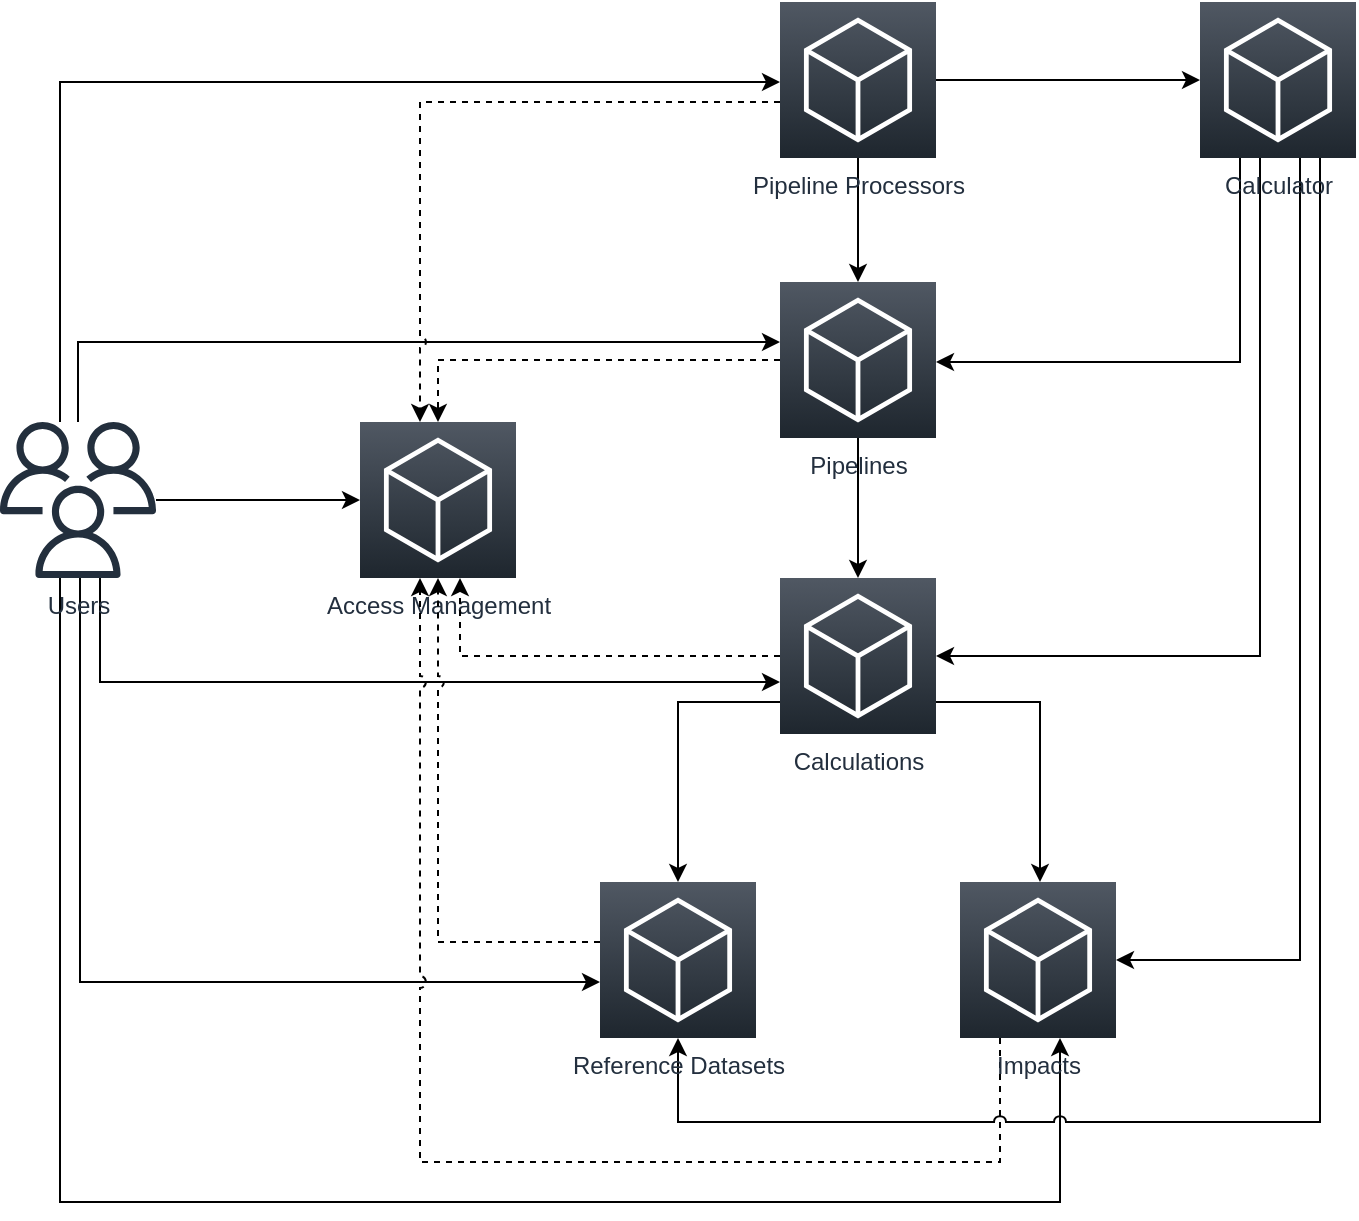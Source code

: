 <mxfile version="21.6.8" type="device" pages="5">
  <diagram id="uyie7CmdhE2LTQs9nDsx" name="hla-conceptual">
    <mxGraphModel dx="1242" dy="823" grid="1" gridSize="10" guides="1" tooltips="1" connect="1" arrows="1" fold="1" page="1" pageScale="1" pageWidth="1100" pageHeight="850" math="0" shadow="0">
      <root>
        <mxCell id="0" />
        <mxCell id="1" parent="0" />
        <mxCell id="gbR2nnKf3sATMKuecAOY-1" value="Access Management" style="sketch=0;points=[[0,0,0],[0.25,0,0],[0.5,0,0],[0.75,0,0],[1,0,0],[0,1,0],[0.25,1,0],[0.5,1,0],[0.75,1,0],[1,1,0],[0,0.25,0],[0,0.5,0],[0,0.75,0],[1,0.25,0],[1,0.5,0],[1,0.75,0]];gradientDirection=north;outlineConnect=0;fontColor=#232F3E;gradientColor=#505863;fillColor=#1E262E;strokeColor=#ffffff;dashed=0;verticalLabelPosition=bottom;verticalAlign=top;align=center;html=1;fontSize=12;fontStyle=0;aspect=fixed;shape=mxgraph.aws4.resourceIcon;resIcon=mxgraph.aws4.general;" parent="1" vertex="1">
          <mxGeometry x="260" y="370" width="78" height="78" as="geometry" />
        </mxCell>
        <mxCell id="gbR2nnKf3sATMKuecAOY-29" style="edgeStyle=orthogonalEdgeStyle;rounded=0;jumpStyle=arc;orthogonalLoop=1;jettySize=auto;html=1;" parent="1" source="gbR2nnKf3sATMKuecAOY-2" target="gbR2nnKf3sATMKuecAOY-1" edge="1">
          <mxGeometry relative="1" as="geometry" />
        </mxCell>
        <mxCell id="gbR2nnKf3sATMKuecAOY-30" style="edgeStyle=orthogonalEdgeStyle;rounded=0;jumpStyle=arc;orthogonalLoop=1;jettySize=auto;html=1;" parent="1" source="gbR2nnKf3sATMKuecAOY-2" target="gbR2nnKf3sATMKuecAOY-7" edge="1">
          <mxGeometry relative="1" as="geometry">
            <Array as="points">
              <mxPoint x="110" y="200" />
            </Array>
          </mxGeometry>
        </mxCell>
        <mxCell id="gbR2nnKf3sATMKuecAOY-31" style="edgeStyle=orthogonalEdgeStyle;rounded=0;jumpStyle=arc;orthogonalLoop=1;jettySize=auto;html=1;" parent="1" source="gbR2nnKf3sATMKuecAOY-2" target="gbR2nnKf3sATMKuecAOY-6" edge="1">
          <mxGeometry relative="1" as="geometry">
            <Array as="points">
              <mxPoint x="119" y="330" />
            </Array>
          </mxGeometry>
        </mxCell>
        <mxCell id="gbR2nnKf3sATMKuecAOY-32" style="edgeStyle=orthogonalEdgeStyle;rounded=0;jumpStyle=arc;orthogonalLoop=1;jettySize=auto;html=1;" parent="1" source="gbR2nnKf3sATMKuecAOY-2" target="gbR2nnKf3sATMKuecAOY-4" edge="1">
          <mxGeometry relative="1" as="geometry">
            <mxPoint x="120" y="456" as="sourcePoint" />
            <Array as="points">
              <mxPoint x="130" y="500" />
            </Array>
          </mxGeometry>
        </mxCell>
        <mxCell id="gbR2nnKf3sATMKuecAOY-33" style="edgeStyle=orthogonalEdgeStyle;rounded=0;jumpStyle=arc;orthogonalLoop=1;jettySize=auto;html=1;" parent="1" source="gbR2nnKf3sATMKuecAOY-2" target="gbR2nnKf3sATMKuecAOY-3" edge="1">
          <mxGeometry relative="1" as="geometry">
            <mxPoint x="120" y="456" as="sourcePoint" />
            <Array as="points">
              <mxPoint x="110" y="760" />
              <mxPoint x="610" y="760" />
            </Array>
          </mxGeometry>
        </mxCell>
        <mxCell id="gbR2nnKf3sATMKuecAOY-36" style="edgeStyle=orthogonalEdgeStyle;rounded=0;jumpStyle=arc;orthogonalLoop=1;jettySize=auto;html=1;" parent="1" source="gbR2nnKf3sATMKuecAOY-2" target="gbR2nnKf3sATMKuecAOY-8" edge="1">
          <mxGeometry relative="1" as="geometry">
            <mxPoint x="120" y="456" as="sourcePoint" />
            <Array as="points">
              <mxPoint x="120" y="650" />
            </Array>
          </mxGeometry>
        </mxCell>
        <mxCell id="gbR2nnKf3sATMKuecAOY-2" value="Users" style="sketch=0;outlineConnect=0;fontColor=#232F3E;gradientColor=none;fillColor=#232F3D;strokeColor=none;dashed=0;verticalLabelPosition=bottom;verticalAlign=top;align=center;html=1;fontSize=12;fontStyle=0;aspect=fixed;pointerEvents=1;shape=mxgraph.aws4.users;" parent="1" vertex="1">
          <mxGeometry x="80" y="370" width="78" height="78" as="geometry" />
        </mxCell>
        <mxCell id="gbR2nnKf3sATMKuecAOY-50" style="edgeStyle=orthogonalEdgeStyle;rounded=0;jumpStyle=arc;orthogonalLoop=1;jettySize=auto;html=1;dashed=1;" parent="1" source="gbR2nnKf3sATMKuecAOY-3" target="gbR2nnKf3sATMKuecAOY-1" edge="1">
          <mxGeometry relative="1" as="geometry">
            <Array as="points">
              <mxPoint x="580" y="740" />
              <mxPoint x="290" y="740" />
            </Array>
          </mxGeometry>
        </mxCell>
        <mxCell id="gbR2nnKf3sATMKuecAOY-3" value="Impacts" style="sketch=0;points=[[0,0,0],[0.25,0,0],[0.5,0,0],[0.75,0,0],[1,0,0],[0,1,0],[0.25,1,0],[0.5,1,0],[0.75,1,0],[1,1,0],[0,0.25,0],[0,0.5,0],[0,0.75,0],[1,0.25,0],[1,0.5,0],[1,0.75,0]];gradientDirection=north;outlineConnect=0;fontColor=#232F3E;gradientColor=#505863;fillColor=#1E262E;strokeColor=#ffffff;dashed=0;verticalLabelPosition=bottom;verticalAlign=top;align=center;html=1;fontSize=12;fontStyle=0;aspect=fixed;shape=mxgraph.aws4.resourceIcon;resIcon=mxgraph.aws4.general;" parent="1" vertex="1">
          <mxGeometry x="560" y="600" width="78" height="78" as="geometry" />
        </mxCell>
        <mxCell id="gbR2nnKf3sATMKuecAOY-35" style="edgeStyle=orthogonalEdgeStyle;rounded=0;jumpStyle=arc;orthogonalLoop=1;jettySize=auto;html=1;" parent="1" source="gbR2nnKf3sATMKuecAOY-4" target="gbR2nnKf3sATMKuecAOY-8" edge="1">
          <mxGeometry relative="1" as="geometry">
            <Array as="points">
              <mxPoint x="419" y="510" />
            </Array>
          </mxGeometry>
        </mxCell>
        <mxCell id="gbR2nnKf3sATMKuecAOY-37" style="edgeStyle=orthogonalEdgeStyle;rounded=0;jumpStyle=arc;orthogonalLoop=1;jettySize=auto;html=1;" parent="1" source="gbR2nnKf3sATMKuecAOY-4" target="gbR2nnKf3sATMKuecAOY-3" edge="1">
          <mxGeometry relative="1" as="geometry">
            <Array as="points">
              <mxPoint x="600" y="510" />
            </Array>
          </mxGeometry>
        </mxCell>
        <mxCell id="gbR2nnKf3sATMKuecAOY-48" style="edgeStyle=orthogonalEdgeStyle;rounded=0;jumpStyle=arc;orthogonalLoop=1;jettySize=auto;html=1;dashed=1;" parent="1" source="gbR2nnKf3sATMKuecAOY-4" target="gbR2nnKf3sATMKuecAOY-1" edge="1">
          <mxGeometry relative="1" as="geometry">
            <Array as="points">
              <mxPoint x="310" y="487" />
            </Array>
          </mxGeometry>
        </mxCell>
        <mxCell id="gbR2nnKf3sATMKuecAOY-4" value="Calculations" style="sketch=0;points=[[0,0,0],[0.25,0,0],[0.5,0,0],[0.75,0,0],[1,0,0],[0,1,0],[0.25,1,0],[0.5,1,0],[0.75,1,0],[1,1,0],[0,0.25,0],[0,0.5,0],[0,0.75,0],[1,0.25,0],[1,0.5,0],[1,0.75,0]];gradientDirection=north;outlineConnect=0;fontColor=#232F3E;gradientColor=#505863;fillColor=#1E262E;strokeColor=#ffffff;dashed=0;verticalLabelPosition=bottom;verticalAlign=top;align=center;html=1;fontSize=12;fontStyle=0;aspect=fixed;shape=mxgraph.aws4.resourceIcon;resIcon=mxgraph.aws4.general;" parent="1" vertex="1">
          <mxGeometry x="470" y="448" width="78" height="78" as="geometry" />
        </mxCell>
        <mxCell id="gbR2nnKf3sATMKuecAOY-41" style="edgeStyle=orthogonalEdgeStyle;rounded=0;jumpStyle=arc;orthogonalLoop=1;jettySize=auto;html=1;" parent="1" source="gbR2nnKf3sATMKuecAOY-5" target="gbR2nnKf3sATMKuecAOY-6" edge="1">
          <mxGeometry relative="1" as="geometry">
            <Array as="points">
              <mxPoint x="700" y="340" />
            </Array>
          </mxGeometry>
        </mxCell>
        <mxCell id="gbR2nnKf3sATMKuecAOY-43" style="edgeStyle=orthogonalEdgeStyle;rounded=0;jumpStyle=arc;orthogonalLoop=1;jettySize=auto;html=1;" parent="1" source="gbR2nnKf3sATMKuecAOY-5" target="gbR2nnKf3sATMKuecAOY-4" edge="1">
          <mxGeometry relative="1" as="geometry">
            <Array as="points">
              <mxPoint x="710" y="487" />
            </Array>
          </mxGeometry>
        </mxCell>
        <mxCell id="gbR2nnKf3sATMKuecAOY-44" style="edgeStyle=orthogonalEdgeStyle;rounded=0;jumpStyle=arc;orthogonalLoop=1;jettySize=auto;html=1;" parent="1" source="gbR2nnKf3sATMKuecAOY-5" target="gbR2nnKf3sATMKuecAOY-3" edge="1">
          <mxGeometry relative="1" as="geometry">
            <Array as="points">
              <mxPoint x="730" y="639" />
            </Array>
          </mxGeometry>
        </mxCell>
        <mxCell id="gbR2nnKf3sATMKuecAOY-45" style="edgeStyle=orthogonalEdgeStyle;rounded=0;jumpStyle=arc;orthogonalLoop=1;jettySize=auto;html=1;" parent="1" source="gbR2nnKf3sATMKuecAOY-5" target="gbR2nnKf3sATMKuecAOY-8" edge="1">
          <mxGeometry relative="1" as="geometry">
            <Array as="points">
              <mxPoint x="740" y="720" />
              <mxPoint x="419" y="720" />
            </Array>
          </mxGeometry>
        </mxCell>
        <mxCell id="gbR2nnKf3sATMKuecAOY-5" value="Calculator" style="sketch=0;points=[[0,0,0],[0.25,0,0],[0.5,0,0],[0.75,0,0],[1,0,0],[0,1,0],[0.25,1,0],[0.5,1,0],[0.75,1,0],[1,1,0],[0,0.25,0],[0,0.5,0],[0,0.75,0],[1,0.25,0],[1,0.5,0],[1,0.75,0]];gradientDirection=north;outlineConnect=0;fontColor=#232F3E;gradientColor=#505863;fillColor=#1E262E;strokeColor=#ffffff;dashed=0;verticalLabelPosition=bottom;verticalAlign=top;align=center;html=1;fontSize=12;fontStyle=0;aspect=fixed;shape=mxgraph.aws4.resourceIcon;resIcon=mxgraph.aws4.general;" parent="1" vertex="1">
          <mxGeometry x="680" y="160" width="78" height="78" as="geometry" />
        </mxCell>
        <mxCell id="gbR2nnKf3sATMKuecAOY-39" style="edgeStyle=orthogonalEdgeStyle;rounded=0;jumpStyle=arc;orthogonalLoop=1;jettySize=auto;html=1;" parent="1" source="gbR2nnKf3sATMKuecAOY-7" target="gbR2nnKf3sATMKuecAOY-6" edge="1">
          <mxGeometry relative="1" as="geometry" />
        </mxCell>
        <mxCell id="gbR2nnKf3sATMKuecAOY-40" style="edgeStyle=orthogonalEdgeStyle;rounded=0;jumpStyle=arc;orthogonalLoop=1;jettySize=auto;html=1;" parent="1" source="gbR2nnKf3sATMKuecAOY-7" target="gbR2nnKf3sATMKuecAOY-5" edge="1">
          <mxGeometry relative="1" as="geometry" />
        </mxCell>
        <mxCell id="gbR2nnKf3sATMKuecAOY-46" style="edgeStyle=orthogonalEdgeStyle;rounded=0;jumpStyle=arc;orthogonalLoop=1;jettySize=auto;html=1;dashed=1;" parent="1" source="gbR2nnKf3sATMKuecAOY-7" target="gbR2nnKf3sATMKuecAOY-1" edge="1">
          <mxGeometry relative="1" as="geometry">
            <Array as="points">
              <mxPoint x="290" y="210" />
            </Array>
          </mxGeometry>
        </mxCell>
        <mxCell id="gbR2nnKf3sATMKuecAOY-7" value="Pipeline Processors" style="sketch=0;points=[[0,0,0],[0.25,0,0],[0.5,0,0],[0.75,0,0],[1,0,0],[0,1,0],[0.25,1,0],[0.5,1,0],[0.75,1,0],[1,1,0],[0,0.25,0],[0,0.5,0],[0,0.75,0],[1,0.25,0],[1,0.5,0],[1,0.75,0]];gradientDirection=north;outlineConnect=0;fontColor=#232F3E;gradientColor=#505863;fillColor=#1E262E;strokeColor=#ffffff;dashed=0;verticalLabelPosition=bottom;verticalAlign=top;align=center;html=1;fontSize=12;fontStyle=0;aspect=fixed;shape=mxgraph.aws4.resourceIcon;resIcon=mxgraph.aws4.general;" parent="1" vertex="1">
          <mxGeometry x="470" y="160" width="78" height="78" as="geometry" />
        </mxCell>
        <mxCell id="gbR2nnKf3sATMKuecAOY-49" style="edgeStyle=orthogonalEdgeStyle;rounded=0;jumpStyle=arc;orthogonalLoop=1;jettySize=auto;html=1;dashed=1;" parent="1" source="gbR2nnKf3sATMKuecAOY-8" target="gbR2nnKf3sATMKuecAOY-1" edge="1">
          <mxGeometry relative="1" as="geometry">
            <Array as="points">
              <mxPoint x="299" y="630" />
            </Array>
          </mxGeometry>
        </mxCell>
        <mxCell id="gbR2nnKf3sATMKuecAOY-8" value="Reference Datasets" style="sketch=0;points=[[0,0,0],[0.25,0,0],[0.5,0,0],[0.75,0,0],[1,0,0],[0,1,0],[0.25,1,0],[0.5,1,0],[0.75,1,0],[1,1,0],[0,0.25,0],[0,0.5,0],[0,0.75,0],[1,0.25,0],[1,0.5,0],[1,0.75,0]];gradientDirection=north;outlineConnect=0;fontColor=#232F3E;gradientColor=#505863;fillColor=#1E262E;strokeColor=#ffffff;dashed=0;verticalLabelPosition=bottom;verticalAlign=top;align=center;html=1;fontSize=12;fontStyle=0;aspect=fixed;shape=mxgraph.aws4.resourceIcon;resIcon=mxgraph.aws4.general;" parent="1" vertex="1">
          <mxGeometry x="380" y="600" width="78" height="78" as="geometry" />
        </mxCell>
        <mxCell id="gbR2nnKf3sATMKuecAOY-38" style="edgeStyle=orthogonalEdgeStyle;rounded=0;jumpStyle=arc;orthogonalLoop=1;jettySize=auto;html=1;" parent="1" source="gbR2nnKf3sATMKuecAOY-6" target="gbR2nnKf3sATMKuecAOY-4" edge="1">
          <mxGeometry relative="1" as="geometry" />
        </mxCell>
        <mxCell id="gbR2nnKf3sATMKuecAOY-47" style="edgeStyle=orthogonalEdgeStyle;rounded=0;jumpStyle=arc;orthogonalLoop=1;jettySize=auto;html=1;entryX=0.5;entryY=0;entryDx=0;entryDy=0;entryPerimeter=0;dashed=1;" parent="1" source="gbR2nnKf3sATMKuecAOY-6" target="gbR2nnKf3sATMKuecAOY-1" edge="1">
          <mxGeometry relative="1" as="geometry" />
        </mxCell>
        <mxCell id="gbR2nnKf3sATMKuecAOY-6" value="Pipelines" style="sketch=0;points=[[0,0,0],[0.25,0,0],[0.5,0,0],[0.75,0,0],[1,0,0],[0,1,0],[0.25,1,0],[0.5,1,0],[0.75,1,0],[1,1,0],[0,0.25,0],[0,0.5,0],[0,0.75,0],[1,0.25,0],[1,0.5,0],[1,0.75,0]];gradientDirection=north;outlineConnect=0;fontColor=#232F3E;gradientColor=#505863;fillColor=#1E262E;strokeColor=#ffffff;dashed=0;verticalLabelPosition=bottom;verticalAlign=top;align=center;html=1;fontSize=12;fontStyle=0;aspect=fixed;shape=mxgraph.aws4.resourceIcon;resIcon=mxgraph.aws4.general;" parent="1" vertex="1">
          <mxGeometry x="470" y="300" width="78" height="78" as="geometry" />
        </mxCell>
      </root>
    </mxGraphModel>
  </diagram>
  <diagram id="NPWwuNtzDu9f67vJwqyX" name="layers">
    <mxGraphModel dx="1242" dy="1673" grid="1" gridSize="10" guides="1" tooltips="1" connect="1" arrows="1" fold="1" page="1" pageScale="1" pageWidth="1100" pageHeight="850" math="0" shadow="0">
      <root>
        <mxCell id="0" />
        <mxCell id="1" parent="0" />
        <mxCell id="XzM0VS8USJQEr_pSIOef-7" value="Application&#xa;Integration" style="fillColor=none;strokeColor=#b9b1b1;dashed=0;verticalAlign=top;fontStyle=1;fontColor=#232F3D;" parent="1" vertex="1">
          <mxGeometry x="200" y="-410" width="121" height="410" as="geometry" />
        </mxCell>
        <mxCell id="XzM0VS8USJQEr_pSIOef-2" value="Analytics" style="fillColor=none;strokeColor=#b9b1b1;dashed=0;verticalAlign=top;fontStyle=1;fontColor=#232F3D;" parent="1" vertex="1">
          <mxGeometry x="61" y="-410" width="120" height="410" as="geometry" />
        </mxCell>
        <mxCell id="XzM0VS8USJQEr_pSIOef-4" value="Amazon SQS" style="sketch=0;points=[[0,0,0],[0.25,0,0],[0.5,0,0],[0.75,0,0],[1,0,0],[0,1,0],[0.25,1,0],[0.5,1,0],[0.75,1,0],[1,1,0],[0,0.25,0],[0,0.5,0],[0,0.75,0],[1,0.25,0],[1,0.5,0],[1,0.75,0]];outlineConnect=0;fontColor=#232F3E;gradientColor=#FF4F8B;gradientDirection=north;fillColor=#BC1356;strokeColor=#ffffff;dashed=0;verticalLabelPosition=bottom;verticalAlign=top;align=center;html=1;fontSize=12;fontStyle=0;aspect=fixed;shape=mxgraph.aws4.resourceIcon;resIcon=mxgraph.aws4.sqs;" parent="1" vertex="1">
          <mxGeometry x="221" y="-250" width="78" height="78" as="geometry" />
        </mxCell>
        <mxCell id="XzM0VS8USJQEr_pSIOef-13" value="Compute" style="fillColor=none;strokeColor=#b9b1b1;dashed=0;verticalAlign=top;fontStyle=1;fontColor=#232F3D;" parent="1" vertex="1">
          <mxGeometry x="340" y="-410" width="120" height="520" as="geometry" />
        </mxCell>
        <mxCell id="XzM0VS8USJQEr_pSIOef-14" value="AWS&lt;br&gt;Autoscaling" style="sketch=0;points=[[0,0,0],[0.25,0,0],[0.5,0,0],[0.75,0,0],[1,0,0],[0,1,0],[0.25,1,0],[0.5,1,0],[0.75,1,0],[1,1,0],[0,0.25,0],[0,0.5,0],[0,0.75,0],[1,0.25,0],[1,0.5,0],[1,0.75,0]];outlineConnect=0;fontColor=#232F3E;gradientColor=#F78E04;gradientDirection=north;fillColor=#D05C17;strokeColor=#ffffff;dashed=0;verticalLabelPosition=bottom;verticalAlign=top;align=center;html=1;fontSize=12;fontStyle=0;aspect=fixed;shape=mxgraph.aws4.resourceIcon;resIcon=mxgraph.aws4.auto_scaling3;" parent="1" vertex="1">
          <mxGeometry x="361" y="-370" width="78" height="78" as="geometry" />
        </mxCell>
        <mxCell id="XzM0VS8USJQEr_pSIOef-15" value="AWS Lambda" style="sketch=0;points=[[0,0,0],[0.25,0,0],[0.5,0,0],[0.75,0,0],[1,0,0],[0,1,0],[0.25,1,0],[0.5,1,0],[0.75,1,0],[1,1,0],[0,0.25,0],[0,0.5,0],[0,0.75,0],[1,0.25,0],[1,0.5,0],[1,0.75,0]];outlineConnect=0;fontColor=#232F3E;gradientColor=#F78E04;gradientDirection=north;fillColor=#D05C17;strokeColor=#ffffff;dashed=0;verticalLabelPosition=bottom;verticalAlign=top;align=center;html=1;fontSize=12;fontStyle=0;aspect=fixed;shape=mxgraph.aws4.resourceIcon;resIcon=mxgraph.aws4.lambda;" parent="1" vertex="1">
          <mxGeometry x="361" y="-250" width="78" height="78" as="geometry" />
        </mxCell>
        <mxCell id="XzM0VS8USJQEr_pSIOef-16" value="Database" style="fillColor=none;strokeColor=#b9b1b1;dashed=0;verticalAlign=top;fontStyle=1;fontColor=#232F3D;" parent="1" vertex="1">
          <mxGeometry x="481" y="-410" width="120" height="280" as="geometry" />
        </mxCell>
        <mxCell id="XzM0VS8USJQEr_pSIOef-17" value="Amazon&lt;br&gt;Aurora" style="sketch=0;points=[[0,0,0],[0.25,0,0],[0.5,0,0],[0.75,0,0],[1,0,0],[0,1,0],[0.25,1,0],[0.5,1,0],[0.75,1,0],[1,1,0],[0,0.25,0],[0,0.5,0],[0,0.75,0],[1,0.25,0],[1,0.5,0],[1,0.75,0]];outlineConnect=0;fontColor=#232F3E;gradientColor=#4D72F3;gradientDirection=north;fillColor=#3334B9;strokeColor=#ffffff;dashed=0;verticalLabelPosition=bottom;verticalAlign=top;align=center;html=1;fontSize=12;fontStyle=0;aspect=fixed;shape=mxgraph.aws4.resourceIcon;resIcon=mxgraph.aws4.aurora;" parent="1" vertex="1">
          <mxGeometry x="502" y="-370" width="78" height="78" as="geometry" />
        </mxCell>
        <mxCell id="XzM0VS8USJQEr_pSIOef-18" value="Amazon&lt;br&gt;DynamoDB" style="sketch=0;points=[[0,0,0],[0.25,0,0],[0.5,0,0],[0.75,0,0],[1,0,0],[0,1,0],[0.25,1,0],[0.5,1,0],[0.75,1,0],[1,1,0],[0,0.25,0],[0,0.5,0],[0,0.75,0],[1,0.25,0],[1,0.5,0],[1,0.75,0]];outlineConnect=0;fontColor=#232F3E;gradientColor=#4D72F3;gradientDirection=north;fillColor=#3334B9;strokeColor=#ffffff;dashed=0;verticalLabelPosition=bottom;verticalAlign=top;align=center;html=1;fontSize=12;fontStyle=0;aspect=fixed;shape=mxgraph.aws4.resourceIcon;resIcon=mxgraph.aws4.dynamodb;" parent="1" vertex="1">
          <mxGeometry x="502" y="-250" width="78" height="78" as="geometry" />
        </mxCell>
        <mxCell id="XzM0VS8USJQEr_pSIOef-23" value="Management &amp;&#xa;Governance" style="fillColor=none;strokeColor=#b9b1b1;dashed=0;verticalAlign=top;fontStyle=1;fontColor=#232F3D;" parent="1" vertex="1">
          <mxGeometry x="761" y="-410" width="120" height="520" as="geometry" />
        </mxCell>
        <mxCell id="XzM0VS8USJQEr_pSIOef-25" value="AWS&lt;br&gt;CloudFormation" style="sketch=0;points=[[0,0,0],[0.25,0,0],[0.5,0,0],[0.75,0,0],[1,0,0],[0,1,0],[0.25,1,0],[0.5,1,0],[0.75,1,0],[1,1,0],[0,0.25,0],[0,0.5,0],[0,0.75,0],[1,0.25,0],[1,0.5,0],[1,0.75,0]];points=[[0,0,0],[0.25,0,0],[0.5,0,0],[0.75,0,0],[1,0,0],[0,1,0],[0.25,1,0],[0.5,1,0],[0.75,1,0],[1,1,0],[0,0.25,0],[0,0.5,0],[0,0.75,0],[1,0.25,0],[1,0.5,0],[1,0.75,0]];outlineConnect=0;fontColor=#232F3E;gradientColor=#F34482;gradientDirection=north;fillColor=#BC1356;strokeColor=#ffffff;dashed=0;verticalLabelPosition=bottom;verticalAlign=top;align=center;html=1;fontSize=12;fontStyle=0;aspect=fixed;shape=mxgraph.aws4.resourceIcon;resIcon=mxgraph.aws4.cloudformation;" parent="1" vertex="1">
          <mxGeometry x="782" y="-249" width="78" height="78" as="geometry" />
        </mxCell>
        <mxCell id="XzM0VS8USJQEr_pSIOef-37" value="AWS Services" style="points=[[0,0],[0.25,0],[0.5,0],[0.75,0],[1,0],[1,0.25],[1,0.5],[1,0.75],[1,1],[0.75,1],[0.5,1],[0.25,1],[0,1],[0,0.75],[0,0.5],[0,0.25]];outlineConnect=0;gradientColor=none;html=1;whiteSpace=wrap;fontSize=12;fontStyle=0;container=1;pointerEvents=0;collapsible=0;recursiveResize=0;shape=mxgraph.aws4.group;grIcon=mxgraph.aws4.group_aws_cloud_alt;strokeColor=#232F3E;fillColor=none;verticalAlign=top;align=left;spacingLeft=30;fontColor=#232F3E;dashed=0;" parent="1" vertex="1">
          <mxGeometry x="40" y="-450" width="1140" height="700" as="geometry" />
        </mxCell>
        <mxCell id="XzM0VS8USJQEr_pSIOef-24" value="Amazon&lt;br&gt;CloudWatch" style="sketch=0;points=[[0,0,0],[0.25,0,0],[0.5,0,0],[0.75,0,0],[1,0,0],[0,1,0],[0.25,1,0],[0.5,1,0],[0.75,1,0],[1,1,0],[0,0.25,0],[0,0.5,0],[0,0.75,0],[1,0.25,0],[1,0.5,0],[1,0.75,0]];points=[[0,0,0],[0.25,0,0],[0.5,0,0],[0.75,0,0],[1,0,0],[0,1,0],[0.25,1,0],[0.5,1,0],[0.75,1,0],[1,1,0],[0,0.25,0],[0,0.5,0],[0,0.75,0],[1,0.25,0],[1,0.5,0],[1,0.75,0]];outlineConnect=0;fontColor=#232F3E;gradientColor=#F34482;gradientDirection=north;fillColor=#BC1356;strokeColor=#ffffff;dashed=0;verticalLabelPosition=bottom;verticalAlign=top;align=center;html=1;fontSize=12;fontStyle=0;aspect=fixed;shape=mxgraph.aws4.resourceIcon;resIcon=mxgraph.aws4.cloudwatch_2;" parent="XzM0VS8USJQEr_pSIOef-37" vertex="1">
          <mxGeometry x="742" y="81" width="78" height="78" as="geometry" />
        </mxCell>
        <mxCell id="XzM0VS8USJQEr_pSIOef-26" value="AWS Systems&lt;br&gt;Manager" style="sketch=0;points=[[0,0,0],[0.25,0,0],[0.5,0,0],[0.75,0,0],[1,0,0],[0,1,0],[0.25,1,0],[0.5,1,0],[0.75,1,0],[1,1,0],[0,0.25,0],[0,0.5,0],[0,0.75,0],[1,0.25,0],[1,0.5,0],[1,0.75,0]];points=[[0,0,0],[0.25,0,0],[0.5,0,0],[0.75,0,0],[1,0,0],[0,1,0],[0.25,1,0],[0.5,1,0],[0.75,1,0],[1,1,0],[0,0.25,0],[0,0.5,0],[0,0.75,0],[1,0.25,0],[1,0.5,0],[1,0.75,0]];outlineConnect=0;fontColor=#232F3E;gradientColor=#F34482;gradientDirection=north;fillColor=#BC1356;strokeColor=#ffffff;dashed=0;verticalLabelPosition=bottom;verticalAlign=top;align=center;html=1;fontSize=12;fontStyle=0;aspect=fixed;shape=mxgraph.aws4.resourceIcon;resIcon=mxgraph.aws4.systems_manager;" parent="XzM0VS8USJQEr_pSIOef-37" vertex="1">
          <mxGeometry x="742" y="440" width="78" height="78" as="geometry" />
        </mxCell>
        <mxCell id="2uofd10z0gf6S96ogYLV-1" value="Amazon &lt;br&gt;Athena" style="sketch=0;points=[[0,0,0],[0.25,0,0],[0.5,0,0],[0.75,0,0],[1,0,0],[0,1,0],[0.25,1,0],[0.5,1,0],[0.75,1,0],[1,1,0],[0,0.25,0],[0,0.5,0],[0,0.75,0],[1,0.25,0],[1,0.5,0],[1,0.75,0]];outlineConnect=0;fontColor=#232F3E;gradientColor=#945DF2;gradientDirection=north;fillColor=#5A30B5;strokeColor=#ffffff;dashed=0;verticalLabelPosition=bottom;verticalAlign=top;align=center;html=1;fontSize=12;fontStyle=0;aspect=fixed;shape=mxgraph.aws4.resourceIcon;resIcon=mxgraph.aws4.athena;" parent="XzM0VS8USJQEr_pSIOef-37" vertex="1">
          <mxGeometry x="40" y="81" width="78" height="78" as="geometry" />
        </mxCell>
        <mxCell id="2uofd10z0gf6S96ogYLV-2" value="AWS &lt;br&gt;Clean Rooms" style="sketch=0;points=[[0,0,0],[0.25,0,0],[0.5,0,0],[0.75,0,0],[1,0,0],[0,1,0],[0.25,1,0],[0.5,1,0],[0.75,1,0],[1,1,0],[0,0.25,0],[0,0.5,0],[0,0.75,0],[1,0.25,0],[1,0.5,0],[1,0.75,0]];outlineConnect=0;fontColor=#232F3E;gradientColor=#945DF2;gradientDirection=north;fillColor=#5A30B5;strokeColor=#ffffff;dashed=0;verticalLabelPosition=bottom;verticalAlign=top;align=center;html=1;fontSize=12;fontStyle=0;aspect=fixed;shape=mxgraph.aws4.resourceIcon;resIcon=mxgraph.aws4.clean_rooms;" parent="XzM0VS8USJQEr_pSIOef-37" vertex="1">
          <mxGeometry x="42" y="201" width="78" height="78" as="geometry" />
        </mxCell>
        <mxCell id="XzM0VS8USJQEr_pSIOef-1" value="Amazon Kinesis&lt;br&gt;Firehose" style="sketch=0;points=[[0,0,0],[0.25,0,0],[0.5,0,0],[0.75,0,0],[1,0,0],[0,1,0],[0.25,1,0],[0.5,1,0],[0.75,1,0],[1,1,0],[0,0.25,0],[0,0.5,0],[0,0.75,0],[1,0.25,0],[1,0.5,0],[1,0.75,0]];outlineConnect=0;fontColor=#232F3E;gradientColor=#945DF2;gradientDirection=north;fillColor=#5A30B5;strokeColor=#ffffff;dashed=0;verticalLabelPosition=bottom;verticalAlign=top;align=center;html=1;fontSize=12;fontStyle=0;aspect=fixed;shape=mxgraph.aws4.resourceIcon;resIcon=mxgraph.aws4.kinesis_data_firehose;" parent="XzM0VS8USJQEr_pSIOef-37" vertex="1">
          <mxGeometry x="42" y="321" width="78" height="78" as="geometry" />
        </mxCell>
        <mxCell id="XzM0VS8USJQEr_pSIOef-5" value="Amazon &lt;br&gt;EventBridge" style="sketch=0;points=[[0,0,0],[0.25,0,0],[0.5,0,0],[0.75,0,0],[1,0,0],[0,1,0],[0.25,1,0],[0.5,1,0],[0.75,1,0],[1,1,0],[0,0.25,0],[0,0.5,0],[0,0.75,0],[1,0.25,0],[1,0.5,0],[1,0.75,0]];outlineConnect=0;fontColor=#232F3E;gradientColor=#FF4F8B;gradientDirection=north;fillColor=#BC1356;strokeColor=#ffffff;dashed=0;verticalLabelPosition=bottom;verticalAlign=top;align=center;html=1;fontSize=12;fontStyle=0;aspect=fixed;shape=mxgraph.aws4.resourceIcon;resIcon=mxgraph.aws4.eventbridge;" parent="XzM0VS8USJQEr_pSIOef-37" vertex="1">
          <mxGeometry x="181" y="81" width="78" height="78" as="geometry" />
        </mxCell>
        <mxCell id="XzM0VS8USJQEr_pSIOef-6" value="AWS &lt;br&gt;Step Functions" style="sketch=0;points=[[0,0,0],[0.25,0,0],[0.5,0,0],[0.75,0,0],[1,0,0],[0,1,0],[0.25,1,0],[0.5,1,0],[0.75,1,0],[1,1,0],[0,0.25,0],[0,0.5,0],[0,0.75,0],[1,0.25,0],[1,0.5,0],[1,0.75,0]];outlineConnect=0;fontColor=#232F3E;gradientColor=#FF4F8B;gradientDirection=north;fillColor=#BC1356;strokeColor=#ffffff;dashed=0;verticalLabelPosition=bottom;verticalAlign=top;align=center;html=1;fontSize=12;fontStyle=0;aspect=fixed;shape=mxgraph.aws4.resourceIcon;resIcon=mxgraph.aws4.step_functions;" parent="XzM0VS8USJQEr_pSIOef-37" vertex="1">
          <mxGeometry x="181" y="321" width="78" height="78" as="geometry" />
        </mxCell>
        <mxCell id="XzM0VS8USJQEr_pSIOef-12" value="Business&#xa;Applications" style="fillColor=none;strokeColor=#b9b1b1;dashed=0;verticalAlign=top;fontStyle=1;fontColor=#232F3D;" parent="XzM0VS8USJQEr_pSIOef-37" vertex="1">
          <mxGeometry x="19" y="463" width="120" height="160" as="geometry" />
        </mxCell>
        <mxCell id="XzM0VS8USJQEr_pSIOef-11" value="Amazon SES" style="sketch=0;points=[[0,0,0],[0.25,0,0],[0.5,0,0],[0.75,0,0],[1,0,0],[0,1,0],[0.25,1,0],[0.5,1,0],[0.75,1,0],[1,1,0],[0,0.25,0],[0,0.5,0],[0,0.75,0],[1,0.25,0],[1,0.5,0],[1,0.75,0]];outlineConnect=0;fontColor=#232F3E;gradientColor=#FF5252;gradientDirection=north;fillColor=#C7131F;strokeColor=#ffffff;dashed=0;verticalLabelPosition=bottom;verticalAlign=top;align=center;html=1;fontSize=12;fontStyle=0;aspect=fixed;shape=mxgraph.aws4.resourceIcon;resIcon=mxgraph.aws4.simple_email_service;" parent="XzM0VS8USJQEr_pSIOef-37" vertex="1">
          <mxGeometry x="40" y="503" width="78" height="78" as="geometry" />
        </mxCell>
        <mxCell id="XzM0VS8USJQEr_pSIOef-9" value="Cloud Financial&#xa;Management" style="fillColor=none;strokeColor=#b9b1b1;dashed=0;verticalAlign=top;fontStyle=1;fontColor=#232F3D;" parent="XzM0VS8USJQEr_pSIOef-37" vertex="1">
          <mxGeometry x="160" y="463" width="120" height="160" as="geometry" />
        </mxCell>
        <mxCell id="XzM0VS8USJQEr_pSIOef-8" value="AWS Cost&lt;br&gt;Explorer" style="sketch=0;points=[[0,0,0],[0.25,0,0],[0.5,0,0],[0.75,0,0],[1,0,0],[0,1,0],[0.25,1,0],[0.5,1,0],[0.75,1,0],[1,1,0],[0,0.25,0],[0,0.5,0],[0,0.75,0],[1,0.25,0],[1,0.5,0],[1,0.75,0]];outlineConnect=0;fontColor=#232F3E;gradientColor=#60A337;gradientDirection=north;fillColor=#277116;strokeColor=#ffffff;dashed=0;verticalLabelPosition=bottom;verticalAlign=top;align=center;html=1;fontSize=12;fontStyle=0;aspect=fixed;shape=mxgraph.aws4.resourceIcon;resIcon=mxgraph.aws4.cost_management;" parent="XzM0VS8USJQEr_pSIOef-37" vertex="1">
          <mxGeometry x="181" y="503" width="78" height="78" as="geometry" />
        </mxCell>
        <mxCell id="XzM0VS8USJQEr_pSIOef-19" value="Developer Tools" style="fillColor=none;strokeColor=#b9b1b1;dashed=0;verticalAlign=top;fontStyle=1;fontColor=#232F3D;" parent="XzM0VS8USJQEr_pSIOef-37" vertex="1">
          <mxGeometry x="580" y="40" width="120" height="640" as="geometry" />
        </mxCell>
        <mxCell id="XzM0VS8USJQEr_pSIOef-20" value="AWS Cloud9" style="sketch=0;points=[[0,0,0],[0.25,0,0],[0.5,0,0],[0.75,0,0],[1,0,0],[0,1,0],[0.25,1,0],[0.5,1,0],[0.75,1,0],[1,1,0],[0,0.25,0],[0,0.5,0],[0,0.75,0],[1,0.25,0],[1,0.5,0],[1,0.75,0]];outlineConnect=0;fontColor=#232F3E;gradientColor=#4D72F3;gradientDirection=north;fillColor=#3334B9;strokeColor=#ffffff;dashed=0;verticalLabelPosition=bottom;verticalAlign=top;align=center;html=1;fontSize=12;fontStyle=0;aspect=fixed;shape=mxgraph.aws4.resourceIcon;resIcon=mxgraph.aws4.cloud9;" parent="XzM0VS8USJQEr_pSIOef-37" vertex="1">
          <mxGeometry x="600" y="320" width="78" height="78" as="geometry" />
        </mxCell>
        <mxCell id="XzM0VS8USJQEr_pSIOef-21" value="AWS CDK" style="sketch=0;points=[[0,0,0],[0.25,0,0],[0.5,0,0],[0.75,0,0],[1,0,0],[0,1,0],[0.25,1,0],[0.5,1,0],[0.75,1,0],[1,1,0],[0,0.25,0],[0,0.5,0],[0,0.75,0],[1,0.25,0],[1,0.5,0],[1,0.75,0]];outlineConnect=0;fontColor=#232F3E;gradientColor=#4D72F3;gradientDirection=north;fillColor=#3334B9;strokeColor=#ffffff;dashed=0;verticalLabelPosition=bottom;verticalAlign=top;align=center;html=1;fontSize=12;fontStyle=0;aspect=fixed;shape=mxgraph.aws4.resourceIcon;resIcon=mxgraph.aws4.cloud_development_kit;" parent="XzM0VS8USJQEr_pSIOef-37" vertex="1">
          <mxGeometry x="600" y="200" width="78" height="78" as="geometry" />
        </mxCell>
        <mxCell id="XzM0VS8USJQEr_pSIOef-22" value="AWS X-Ray" style="sketch=0;points=[[0,0,0],[0.25,0,0],[0.5,0,0],[0.75,0,0],[1,0,0],[0,1,0],[0.25,1,0],[0.5,1,0],[0.75,1,0],[1,1,0],[0,0.25,0],[0,0.5,0],[0,0.75,0],[1,0.25,0],[1,0.5,0],[1,0.75,0]];outlineConnect=0;fontColor=#232F3E;gradientColor=#4D72F3;gradientDirection=north;fillColor=#3334B9;strokeColor=#ffffff;dashed=0;verticalLabelPosition=bottom;verticalAlign=top;align=center;html=1;fontSize=12;fontStyle=0;aspect=fixed;shape=mxgraph.aws4.resourceIcon;resIcon=mxgraph.aws4.xray;" parent="XzM0VS8USJQEr_pSIOef-37" vertex="1">
          <mxGeometry x="600" y="560.5" width="78" height="78" as="geometry" />
        </mxCell>
        <mxCell id="2uofd10z0gf6S96ogYLV-3" value="AWS CLI" style="sketch=0;points=[[0,0,0],[0.25,0,0],[0.5,0,0],[0.75,0,0],[1,0,0],[0,1,0],[0.25,1,0],[0.5,1,0],[0.75,1,0],[1,1,0],[0,0.25,0],[0,0.5,0],[0,0.75,0],[1,0.25,0],[1,0.5,0],[1,0.75,0]];outlineConnect=0;fontColor=#232F3E;gradientColor=#4D72F3;gradientDirection=north;fillColor=#3334B9;strokeColor=#ffffff;dashed=0;verticalLabelPosition=bottom;verticalAlign=top;align=center;html=1;fontSize=12;fontStyle=0;aspect=fixed;shape=mxgraph.aws4.resourceIcon;resIcon=mxgraph.aws4.command_line_interface;" parent="XzM0VS8USJQEr_pSIOef-37" vertex="1">
          <mxGeometry x="598" y="441" width="78" height="78" as="geometry" />
        </mxCell>
        <mxCell id="2uofd10z0gf6S96ogYLV-4" value="Amazon&lt;br&gt;Correto" style="sketch=0;points=[[0,0,0],[0.25,0,0],[0.5,0,0],[0.75,0,0],[1,0,0],[0,1,0],[0.25,1,0],[0.5,1,0],[0.75,1,0],[1,1,0],[0,0.25,0],[0,0.5,0],[0,0.75,0],[1,0.25,0],[1,0.5,0],[1,0.75,0]];outlineConnect=0;fontColor=#232F3E;gradientColor=#4D72F3;gradientDirection=north;fillColor=#3334B9;strokeColor=#ffffff;dashed=0;verticalLabelPosition=bottom;verticalAlign=top;align=center;html=1;fontSize=12;fontStyle=0;aspect=fixed;shape=mxgraph.aws4.resourceIcon;resIcon=mxgraph.aws4.corretto;" parent="XzM0VS8USJQEr_pSIOef-37" vertex="1">
          <mxGeometry x="601" y="80" width="78" height="78" as="geometry" />
        </mxCell>
        <mxCell id="2uofd10z0gf6S96ogYLV-14" value="Amazon ECR" style="sketch=0;points=[[0,0,0],[0.25,0,0],[0.5,0,0],[0.75,0,0],[1,0,0],[0,1,0],[0.25,1,0],[0.5,1,0],[0.75,1,0],[1,1,0],[0,0.25,0],[0,0.5,0],[0,0.75,0],[1,0.25,0],[1,0.5,0],[1,0.75,0]];outlineConnect=0;fontColor=#232F3E;gradientColor=#F78E04;gradientDirection=north;fillColor=#D05C17;strokeColor=#ffffff;dashed=0;verticalLabelPosition=bottom;verticalAlign=top;align=center;html=1;fontSize=12;fontStyle=0;aspect=fixed;shape=mxgraph.aws4.resourceIcon;resIcon=mxgraph.aws4.ecr;" parent="XzM0VS8USJQEr_pSIOef-37" vertex="1">
          <mxGeometry x="321" y="321" width="78" height="78" as="geometry" />
        </mxCell>
        <mxCell id="2uofd10z0gf6S96ogYLV-15" value="Amazon ECS" style="sketch=0;points=[[0,0,0],[0.25,0,0],[0.5,0,0],[0.75,0,0],[1,0,0],[0,1,0],[0.25,1,0],[0.5,1,0],[0.75,1,0],[1,1,0],[0,0.25,0],[0,0.5,0],[0,0.75,0],[1,0.25,0],[1,0.5,0],[1,0.75,0]];outlineConnect=0;fontColor=#232F3E;gradientColor=#F78E04;gradientDirection=north;fillColor=#D05C17;strokeColor=#ffffff;dashed=0;verticalLabelPosition=bottom;verticalAlign=top;align=center;html=1;fontSize=12;fontStyle=0;aspect=fixed;shape=mxgraph.aws4.resourceIcon;resIcon=mxgraph.aws4.ecs;" parent="XzM0VS8USJQEr_pSIOef-37" vertex="1">
          <mxGeometry x="321" y="441" width="78" height="78" as="geometry" />
        </mxCell>
        <mxCell id="2uofd10z0gf6S96ogYLV-16" value="AWS CloudTrail" style="sketch=0;points=[[0,0,0],[0.25,0,0],[0.5,0,0],[0.75,0,0],[1,0,0],[0,1,0],[0.25,1,0],[0.5,1,0],[0.75,1,0],[1,1,0],[0,0.25,0],[0,0.5,0],[0,0.75,0],[1,0.25,0],[1,0.5,0],[1,0.75,0]];points=[[0,0,0],[0.25,0,0],[0.5,0,0],[0.75,0,0],[1,0,0],[0,1,0],[0.25,1,0],[0.5,1,0],[0.75,1,0],[1,1,0],[0,0.25,0],[0,0.5,0],[0,0.75,0],[1,0.25,0],[1,0.5,0],[1,0.75,0]];outlineConnect=0;fontColor=#232F3E;gradientColor=#F34482;gradientDirection=north;fillColor=#BC1356;strokeColor=#ffffff;dashed=0;verticalLabelPosition=bottom;verticalAlign=top;align=center;html=1;fontSize=12;fontStyle=0;aspect=fixed;shape=mxgraph.aws4.resourceIcon;resIcon=mxgraph.aws4.cloudtrail;" parent="XzM0VS8USJQEr_pSIOef-37" vertex="1">
          <mxGeometry x="742" y="320" width="78" height="78" as="geometry" />
        </mxCell>
        <mxCell id="2uofd10z0gf6S96ogYLV-5" value="Front-End Web &#xa;&amp; Mobile" style="fillColor=none;strokeColor=#b9b1b1;dashed=0;verticalAlign=top;fontStyle=1;fontColor=#232F3D;" parent="XzM0VS8USJQEr_pSIOef-37" vertex="1">
          <mxGeometry x="441" y="333" width="120" height="147" as="geometry" />
        </mxCell>
        <mxCell id="2uofd10z0gf6S96ogYLV-6" value="Amazon SES" style="sketch=0;points=[[0,0,0],[0.25,0,0],[0.5,0,0],[0.75,0,0],[1,0,0],[0,1,0],[0.25,1,0],[0.5,1,0],[0.75,1,0],[1,1,0],[0,0.25,0],[0,0.5,0],[0,0.75,0],[1,0.25,0],[1,0.5,0],[1,0.75,0]];outlineConnect=0;fontColor=#232F3E;gradientColor=#FF5252;gradientDirection=north;fillColor=#C7131F;strokeColor=#ffffff;dashed=0;verticalLabelPosition=bottom;verticalAlign=top;align=center;html=1;fontSize=12;fontStyle=0;aspect=fixed;shape=mxgraph.aws4.resourceIcon;resIcon=mxgraph.aws4.simple_email_service;" parent="XzM0VS8USJQEr_pSIOef-37" vertex="1">
          <mxGeometry x="462" y="373" width="78" height="78" as="geometry" />
        </mxCell>
        <mxCell id="XzM0VS8USJQEr_pSIOef-27" value="Networking &amp;&#xa;Content Delivery" style="fillColor=none;strokeColor=#b9b1b1;dashed=0;verticalAlign=top;fontStyle=1;fontColor=#232F3D;" parent="XzM0VS8USJQEr_pSIOef-37" vertex="1">
          <mxGeometry x="860" y="40" width="120" height="400" as="geometry" />
        </mxCell>
        <mxCell id="XzM0VS8USJQEr_pSIOef-28" value="Amazon VPC" style="sketch=0;points=[[0,0,0],[0.25,0,0],[0.5,0,0],[0.75,0,0],[1,0,0],[0,1,0],[0.25,1,0],[0.5,1,0],[0.75,1,0],[1,1,0],[0,0.25,0],[0,0.5,0],[0,0.75,0],[1,0.25,0],[1,0.5,0],[1,0.75,0]];outlineConnect=0;fontColor=#232F3E;gradientColor=#945DF2;gradientDirection=north;fillColor=#5A30B5;strokeColor=#ffffff;dashed=0;verticalLabelPosition=bottom;verticalAlign=top;align=center;html=1;fontSize=12;fontStyle=0;aspect=fixed;shape=mxgraph.aws4.resourceIcon;resIcon=mxgraph.aws4.vpc;" parent="XzM0VS8USJQEr_pSIOef-37" vertex="1">
          <mxGeometry x="884" y="322" width="78" height="78" as="geometry" />
        </mxCell>
        <mxCell id="2uofd10z0gf6S96ogYLV-17" value="Amazon&lt;br&gt;API Gateway" style="sketch=0;points=[[0,0,0],[0.25,0,0],[0.5,0,0],[0.75,0,0],[1,0,0],[0,1,0],[0.25,1,0],[0.5,1,0],[0.75,1,0],[1,1,0],[0,0.25,0],[0,0.5,0],[0,0.75,0],[1,0.25,0],[1,0.5,0],[1,0.75,0]];outlineConnect=0;fontColor=#232F3E;gradientColor=#945DF2;gradientDirection=north;fillColor=#5A30B5;strokeColor=#ffffff;dashed=0;verticalLabelPosition=bottom;verticalAlign=top;align=center;html=1;fontSize=12;fontStyle=0;aspect=fixed;shape=mxgraph.aws4.resourceIcon;resIcon=mxgraph.aws4.api_gateway;" parent="XzM0VS8USJQEr_pSIOef-37" vertex="1">
          <mxGeometry x="880" y="82" width="78" height="78" as="geometry" />
        </mxCell>
        <mxCell id="2uofd10z0gf6S96ogYLV-18" value="Amazon&lt;br&gt;CloudFront" style="sketch=0;points=[[0,0,0],[0.25,0,0],[0.5,0,0],[0.75,0,0],[1,0,0],[0,1,0],[0.25,1,0],[0.5,1,0],[0.75,1,0],[1,1,0],[0,0.25,0],[0,0.5,0],[0,0.75,0],[1,0.25,0],[1,0.5,0],[1,0.75,0]];outlineConnect=0;fontColor=#232F3E;gradientColor=#945DF2;gradientDirection=north;fillColor=#5A30B5;strokeColor=#ffffff;dashed=0;verticalLabelPosition=bottom;verticalAlign=top;align=center;html=1;fontSize=12;fontStyle=0;aspect=fixed;shape=mxgraph.aws4.resourceIcon;resIcon=mxgraph.aws4.cloudfront;" parent="XzM0VS8USJQEr_pSIOef-37" vertex="1">
          <mxGeometry x="884" y="202" width="78" height="78" as="geometry" />
        </mxCell>
        <mxCell id="2uofd10z0gf6S96ogYLV-7" value="Machine Learning" style="fillColor=none;strokeColor=#b9b1b1;dashed=0;verticalAlign=top;fontStyle=1;fontColor=#232F3D;" parent="XzM0VS8USJQEr_pSIOef-37" vertex="1">
          <mxGeometry x="441" y="496" width="120" height="160" as="geometry" />
        </mxCell>
        <mxCell id="2uofd10z0gf6S96ogYLV-10" value="Amazon&lt;br&gt;Sagemaker" style="sketch=0;points=[[0,0,0],[0.25,0,0],[0.5,0,0],[0.75,0,0],[1,0,0],[0,1,0],[0.25,1,0],[0.5,1,0],[0.75,1,0],[1,1,0],[0,0.25,0],[0,0.5,0],[0,0.75,0],[1,0.25,0],[1,0.5,0],[1,0.75,0]];outlineConnect=0;fontColor=#232F3E;gradientColor=#4AB29A;gradientDirection=north;fillColor=#116D5B;strokeColor=#ffffff;dashed=0;verticalLabelPosition=bottom;verticalAlign=top;align=center;html=1;fontSize=12;fontStyle=0;aspect=fixed;shape=mxgraph.aws4.resourceIcon;resIcon=mxgraph.aws4.sagemaker;" parent="XzM0VS8USJQEr_pSIOef-37" vertex="1">
          <mxGeometry x="461" y="536" width="78" height="78" as="geometry" />
        </mxCell>
        <mxCell id="XzM0VS8USJQEr_pSIOef-35" value="Storage" style="fillColor=none;strokeColor=#b9b1b1;dashed=0;verticalAlign=top;fontStyle=1;fontColor=#232F3D;" parent="XzM0VS8USJQEr_pSIOef-37" vertex="1">
          <mxGeometry x="860" y="458" width="120" height="160" as="geometry" />
        </mxCell>
        <mxCell id="XzM0VS8USJQEr_pSIOef-36" value="Amazon S3" style="sketch=0;points=[[0,0,0],[0.25,0,0],[0.5,0,0],[0.75,0,0],[1,0,0],[0,1,0],[0.25,1,0],[0.5,1,0],[0.75,1,0],[1,1,0],[0,0.25,0],[0,0.5,0],[0,0.75,0],[1,0.25,0],[1,0.5,0],[1,0.75,0]];outlineConnect=0;fontColor=#232F3E;gradientColor=#60A337;gradientDirection=north;fillColor=#277116;strokeColor=#ffffff;dashed=0;verticalLabelPosition=bottom;verticalAlign=top;align=center;html=1;fontSize=12;fontStyle=0;aspect=fixed;shape=mxgraph.aws4.resourceIcon;resIcon=mxgraph.aws4.s3;" parent="XzM0VS8USJQEr_pSIOef-37" vertex="1">
          <mxGeometry x="881" y="503" width="78" height="78" as="geometry" />
        </mxCell>
        <mxCell id="XzM0VS8USJQEr_pSIOef-38" value="Sustainability Insights Framework (SIF)" style="points=[[0,0],[0.25,0],[0.5,0],[0.75,0],[1,0],[1,0.25],[1,0.5],[1,0.75],[1,1],[0.75,1],[0.5,1],[0.25,1],[0,1],[0,0.75],[0,0.5],[0,0.25]];outlineConnect=0;gradientColor=none;html=1;whiteSpace=wrap;fontSize=12;fontStyle=0;container=1;pointerEvents=0;collapsible=0;recursiveResize=0;shape=mxgraph.aws4.group;grIcon=mxgraph.aws4.group_aws_cloud_alt;strokeColor=#232F3E;fillColor=none;verticalAlign=top;align=left;spacingLeft=30;fontColor=#232F3E;dashed=0;" parent="1" vertex="1">
          <mxGeometry x="41" y="-640" width="1139" height="170" as="geometry" />
        </mxCell>
        <mxCell id="XzM0VS8USJQEr_pSIOef-39" value="Access&lt;br&gt;Management" style="sketch=0;points=[[0,0,0],[0.25,0,0],[0.5,0,0],[0.75,0,0],[1,0,0],[0,1,0],[0.25,1,0],[0.5,1,0],[0.75,1,0],[1,1,0],[0,0.25,0],[0,0.5,0],[0,0.75,0],[1,0.25,0],[1,0.5,0],[1,0.75,0]];gradientDirection=north;outlineConnect=0;fontColor=#232F3E;gradientColor=#505863;fillColor=#1E262E;strokeColor=#ffffff;dashed=0;verticalLabelPosition=bottom;verticalAlign=top;align=center;html=1;fontSize=12;fontStyle=0;aspect=fixed;shape=mxgraph.aws4.resourceIcon;resIcon=mxgraph.aws4.general;" parent="XzM0VS8USJQEr_pSIOef-38" vertex="1">
          <mxGeometry x="39" y="40" width="78" height="78" as="geometry" />
        </mxCell>
        <mxCell id="XzM0VS8USJQEr_pSIOef-40" value="Impacts" style="sketch=0;points=[[0,0,0],[0.25,0,0],[0.5,0,0],[0.75,0,0],[1,0,0],[0,1,0],[0.25,1,0],[0.5,1,0],[0.75,1,0],[1,1,0],[0,0.25,0],[0,0.5,0],[0,0.75,0],[1,0.25,0],[1,0.5,0],[1,0.75,0]];gradientDirection=north;outlineConnect=0;fontColor=#232F3E;gradientColor=#505863;fillColor=#1E262E;strokeColor=#ffffff;dashed=0;verticalLabelPosition=bottom;verticalAlign=top;align=center;html=1;fontSize=12;fontStyle=0;aspect=fixed;shape=mxgraph.aws4.resourceIcon;resIcon=mxgraph.aws4.general;" parent="XzM0VS8USJQEr_pSIOef-38" vertex="1">
          <mxGeometry x="179" y="40" width="78" height="78" as="geometry" />
        </mxCell>
        <mxCell id="XzM0VS8USJQEr_pSIOef-41" value="Reference&lt;br&gt;Datasets" style="sketch=0;points=[[0,0,0],[0.25,0,0],[0.5,0,0],[0.75,0,0],[1,0,0],[0,1,0],[0.25,1,0],[0.5,1,0],[0.75,1,0],[1,1,0],[0,0.25,0],[0,0.5,0],[0,0.75,0],[1,0.25,0],[1,0.5,0],[1,0.75,0]];gradientDirection=north;outlineConnect=0;fontColor=#232F3E;gradientColor=#505863;fillColor=#1E262E;strokeColor=#ffffff;dashed=0;verticalLabelPosition=bottom;verticalAlign=top;align=center;html=1;fontSize=12;fontStyle=0;aspect=fixed;shape=mxgraph.aws4.resourceIcon;resIcon=mxgraph.aws4.general;" parent="XzM0VS8USJQEr_pSIOef-38" vertex="1">
          <mxGeometry x="319" y="40" width="78" height="78" as="geometry" />
        </mxCell>
        <mxCell id="XzM0VS8USJQEr_pSIOef-42" value="Calculations" style="sketch=0;points=[[0,0,0],[0.25,0,0],[0.5,0,0],[0.75,0,0],[1,0,0],[0,1,0],[0.25,1,0],[0.5,1,0],[0.75,1,0],[1,1,0],[0,0.25,0],[0,0.5,0],[0,0.75,0],[1,0.25,0],[1,0.5,0],[1,0.75,0]];gradientDirection=north;outlineConnect=0;fontColor=#232F3E;gradientColor=#505863;fillColor=#1E262E;strokeColor=#ffffff;dashed=0;verticalLabelPosition=bottom;verticalAlign=top;align=center;html=1;fontSize=12;fontStyle=0;aspect=fixed;shape=mxgraph.aws4.resourceIcon;resIcon=mxgraph.aws4.general;" parent="XzM0VS8USJQEr_pSIOef-38" vertex="1">
          <mxGeometry x="459" y="40" width="78" height="78" as="geometry" />
        </mxCell>
        <mxCell id="XzM0VS8USJQEr_pSIOef-43" value="Pipelines" style="sketch=0;points=[[0,0,0],[0.25,0,0],[0.5,0,0],[0.75,0,0],[1,0,0],[0,1,0],[0.25,1,0],[0.5,1,0],[0.75,1,0],[1,1,0],[0,0.25,0],[0,0.5,0],[0,0.75,0],[1,0.25,0],[1,0.5,0],[1,0.75,0]];gradientDirection=north;outlineConnect=0;fontColor=#232F3E;gradientColor=#505863;fillColor=#1E262E;strokeColor=#ffffff;dashed=0;verticalLabelPosition=bottom;verticalAlign=top;align=center;html=1;fontSize=12;fontStyle=0;aspect=fixed;shape=mxgraph.aws4.resourceIcon;resIcon=mxgraph.aws4.general;" parent="XzM0VS8USJQEr_pSIOef-38" vertex="1">
          <mxGeometry x="599" y="40" width="78" height="78" as="geometry" />
        </mxCell>
        <mxCell id="XzM0VS8USJQEr_pSIOef-44" value="Pipeline&lt;br&gt;Processors" style="sketch=0;points=[[0,0,0],[0.25,0,0],[0.5,0,0],[0.75,0,0],[1,0,0],[0,1,0],[0.25,1,0],[0.5,1,0],[0.75,1,0],[1,1,0],[0,0.25,0],[0,0.5,0],[0,0.75,0],[1,0.25,0],[1,0.5,0],[1,0.75,0]];gradientDirection=north;outlineConnect=0;fontColor=#232F3E;gradientColor=#505863;fillColor=#1E262E;strokeColor=#ffffff;dashed=0;verticalLabelPosition=bottom;verticalAlign=top;align=center;html=1;fontSize=12;fontStyle=0;aspect=fixed;shape=mxgraph.aws4.resourceIcon;resIcon=mxgraph.aws4.general;" parent="XzM0VS8USJQEr_pSIOef-38" vertex="1">
          <mxGeometry x="739" y="40" width="78" height="78" as="geometry" />
        </mxCell>
        <mxCell id="XzM0VS8USJQEr_pSIOef-45" value="Calculator" style="sketch=0;points=[[0,0,0],[0.25,0,0],[0.5,0,0],[0.75,0,0],[1,0,0],[0,1,0],[0.25,1,0],[0.5,1,0],[0.75,1,0],[1,1,0],[0,0.25,0],[0,0.5,0],[0,0.75,0],[1,0.25,0],[1,0.5,0],[1,0.75,0]];gradientDirection=north;outlineConnect=0;fontColor=#232F3E;gradientColor=#505863;fillColor=#1E262E;strokeColor=#ffffff;dashed=0;verticalLabelPosition=bottom;verticalAlign=top;align=center;html=1;fontSize=12;fontStyle=0;aspect=fixed;shape=mxgraph.aws4.resourceIcon;resIcon=mxgraph.aws4.general;" parent="XzM0VS8USJQEr_pSIOef-38" vertex="1">
          <mxGeometry x="879" y="40" width="78" height="78" as="geometry" />
        </mxCell>
        <mxCell id="2uofd10z0gf6S96ogYLV-22" value="SIF CLI" style="sketch=0;points=[[0,0,0],[0.25,0,0],[0.5,0,0],[0.75,0,0],[1,0,0],[0,1,0],[0.25,1,0],[0.5,1,0],[0.75,1,0],[1,1,0],[0,0.25,0],[0,0.5,0],[0,0.75,0],[1,0.25,0],[1,0.5,0],[1,0.75,0]];gradientDirection=north;outlineConnect=0;fontColor=#232F3E;gradientColor=#505863;fillColor=#1E262E;strokeColor=#ffffff;dashed=0;verticalLabelPosition=bottom;verticalAlign=top;align=center;html=1;fontSize=12;fontStyle=0;aspect=fixed;shape=mxgraph.aws4.resourceIcon;resIcon=mxgraph.aws4.general;" parent="XzM0VS8USJQEr_pSIOef-38" vertex="1">
          <mxGeometry x="1019" y="40" width="78" height="78" as="geometry" />
        </mxCell>
        <mxCell id="XzM0VS8USJQEr_pSIOef-65" value="Application Layer" style="points=[[0,0],[0.25,0],[0.5,0],[0.75,0],[1,0],[1,0.25],[1,0.5],[1,0.75],[1,1],[0.75,1],[0.5,1],[0.25,1],[0,1],[0,0.75],[0,0.5],[0,0.25]];outlineConnect=0;gradientColor=none;html=1;whiteSpace=wrap;fontSize=12;fontStyle=0;container=1;pointerEvents=0;collapsible=0;recursiveResize=0;shape=mxgraph.aws4.group;grIcon=mxgraph.aws4.group_aws_cloud;strokeColor=#232F3E;fillColor=none;verticalAlign=top;align=left;spacingLeft=30;fontColor=#232F3E;dashed=0;" parent="1" vertex="1">
          <mxGeometry x="40" y="-800" width="1140" height="140" as="geometry" />
        </mxCell>
        <mxCell id="XzM0VS8USJQEr_pSIOef-66" value="Customer&lt;br&gt;Application" style="sketch=0;points=[[0,0,0],[0.25,0,0],[0.5,0,0],[0.75,0,0],[1,0,0],[0,1,0],[0.25,1,0],[0.5,1,0],[0.75,1,0],[1,1,0],[0,0.25,0],[0,0.5,0],[0,0.75,0],[1,0.25,0],[1,0.5,0],[1,0.75,0]];gradientDirection=north;outlineConnect=0;fontColor=#232F3E;gradientColor=#505863;fillColor=#1E262E;strokeColor=#ffffff;dashed=0;verticalLabelPosition=bottom;verticalAlign=top;align=center;html=1;fontSize=12;fontStyle=0;aspect=fixed;shape=mxgraph.aws4.resourceIcon;resIcon=mxgraph.aws4.general;" parent="XzM0VS8USJQEr_pSIOef-65" vertex="1">
          <mxGeometry x="460" y="20" width="78" height="78" as="geometry" />
        </mxCell>
        <mxCell id="2uofd10z0gf6S96ogYLV-21" value="SIF &lt;br&gt;Demo UI" style="sketch=0;points=[[0,0,0],[0.25,0,0],[0.5,0,0],[0.75,0,0],[1,0,0],[0,1,0],[0.25,1,0],[0.5,1,0],[0.75,1,0],[1,1,0],[0,0.25,0],[0,0.5,0],[0,0.75,0],[1,0.25,0],[1,0.5,0],[1,0.75,0]];gradientDirection=north;outlineConnect=0;fontColor=#232F3E;gradientColor=#505863;fillColor=#1E262E;strokeColor=#ffffff;dashed=0;verticalLabelPosition=bottom;verticalAlign=top;align=center;html=1;fontSize=12;fontStyle=0;aspect=fixed;shape=mxgraph.aws4.resourceIcon;resIcon=mxgraph.aws4.general;" parent="XzM0VS8USJQEr_pSIOef-65" vertex="1">
          <mxGeometry x="600" y="20" width="78" height="78" as="geometry" />
        </mxCell>
        <mxCell id="XzM0VS8USJQEr_pSIOef-63" style="edgeStyle=orthogonalEdgeStyle;rounded=0;orthogonalLoop=1;jettySize=auto;html=1;exitX=0.5;exitY=1;exitDx=0;exitDy=0;" parent="1" edge="1">
          <mxGeometry relative="1" as="geometry">
            <mxPoint x="969" y="624" as="sourcePoint" />
            <mxPoint x="969" y="624" as="targetPoint" />
          </mxGeometry>
        </mxCell>
        <mxCell id="XzM0VS8USJQEr_pSIOef-29" value="Security, Identity&#xa;&amp; Compliance" style="fillColor=none;strokeColor=#b9b1b1;dashed=0;verticalAlign=top;fontStyle=1;fontColor=#232F3D;" parent="1" vertex="1">
          <mxGeometry x="1040" y="-409.5" width="120" height="520" as="geometry" />
        </mxCell>
        <mxCell id="XzM0VS8USJQEr_pSIOef-32" value="AWS KMS" style="sketch=0;points=[[0,0,0],[0.25,0,0],[0.5,0,0],[0.75,0,0],[1,0,0],[0,1,0],[0.25,1,0],[0.5,1,0],[0.75,1,0],[1,1,0],[0,0.25,0],[0,0.5,0],[0,0.75,0],[1,0.25,0],[1,0.5,0],[1,0.75,0]];outlineConnect=0;fontColor=#232F3E;gradientColor=#F54749;gradientDirection=north;fillColor=#C7131F;strokeColor=#ffffff;dashed=0;verticalLabelPosition=bottom;verticalAlign=top;align=center;html=1;fontSize=12;fontStyle=0;aspect=fixed;shape=mxgraph.aws4.resourceIcon;resIcon=mxgraph.aws4.key_management_service;" parent="1" vertex="1">
          <mxGeometry x="1059" y="-129.5" width="78" height="78" as="geometry" />
        </mxCell>
        <mxCell id="XzM0VS8USJQEr_pSIOef-31" value="AWS IAM" style="sketch=0;points=[[0,0,0],[0.25,0,0],[0.5,0,0],[0.75,0,0],[1,0,0],[0,1,0],[0.25,1,0],[0.5,1,0],[0.75,1,0],[1,1,0],[0,0.25,0],[0,0.5,0],[0,0.75,0],[1,0.25,0],[1,0.5,0],[1,0.75,0]];outlineConnect=0;fontColor=#232F3E;gradientColor=#F54749;gradientDirection=north;fillColor=#C7131F;strokeColor=#ffffff;dashed=0;verticalLabelPosition=bottom;verticalAlign=top;align=center;html=1;fontSize=12;fontStyle=0;aspect=fixed;shape=mxgraph.aws4.resourceIcon;resIcon=mxgraph.aws4.identity_and_access_management;" parent="1" vertex="1">
          <mxGeometry x="1059" y="-249.5" width="78" height="78" as="geometry" />
        </mxCell>
        <mxCell id="XzM0VS8USJQEr_pSIOef-33" value="AWS Secrets&lt;br&gt;Manager" style="sketch=0;points=[[0,0,0],[0.25,0,0],[0.5,0,0],[0.75,0,0],[1,0,0],[0,1,0],[0.25,1,0],[0.5,1,0],[0.75,1,0],[1,1,0],[0,0.25,0],[0,0.5,0],[0,0.75,0],[1,0.25,0],[1,0.5,0],[1,0.75,0]];outlineConnect=0;fontColor=#232F3E;gradientColor=#F54749;gradientDirection=north;fillColor=#C7131F;strokeColor=#ffffff;dashed=0;verticalLabelPosition=bottom;verticalAlign=top;align=center;html=1;fontSize=12;fontStyle=0;aspect=fixed;shape=mxgraph.aws4.resourceIcon;resIcon=mxgraph.aws4.secrets_manager;" parent="1" vertex="1">
          <mxGeometry x="1059" y="-9.5" width="78" height="78" as="geometry" />
        </mxCell>
        <mxCell id="XzM0VS8USJQEr_pSIOef-30" value="Amazon&lt;br&gt;Cognito" style="sketch=0;points=[[0,0,0],[0.25,0,0],[0.5,0,0],[0.75,0,0],[1,0,0],[0,1,0],[0.25,1,0],[0.5,1,0],[0.75,1,0],[1,1,0],[0,0.25,0],[0,0.5,0],[0,0.75,0],[1,0.25,0],[1,0.5,0],[1,0.75,0]];outlineConnect=0;fontColor=#232F3E;gradientColor=#F54749;gradientDirection=north;fillColor=#C7131F;strokeColor=#ffffff;dashed=0;verticalLabelPosition=bottom;verticalAlign=top;align=center;html=1;fontSize=12;fontStyle=0;aspect=fixed;shape=mxgraph.aws4.resourceIcon;resIcon=mxgraph.aws4.cognito;" parent="1" vertex="1">
          <mxGeometry x="1059" y="-368.5" width="78" height="78" as="geometry" />
        </mxCell>
      </root>
    </mxGraphModel>
  </diagram>
  <diagram id="iRrvGtO5t2jQv-W46BEk" name="infra-single-mode">
    <mxGraphModel dx="1314" dy="2051" grid="1" gridSize="10" guides="1" tooltips="1" connect="1" arrows="1" fold="1" page="1" pageScale="1" pageWidth="1100" pageHeight="850" math="0" shadow="0">
      <root>
        <mxCell id="0" />
        <mxCell id="1" parent="0" />
        <mxCell id="F6eTnZbCmIIg6JIoKb2p-5" value="Region" style="points=[[0,0],[0.25,0],[0.5,0],[0.75,0],[1,0],[1,0.25],[1,0.5],[1,0.75],[1,1],[0.75,1],[0.5,1],[0.25,1],[0,1],[0,0.75],[0,0.5],[0,0.25]];outlineConnect=0;gradientColor=none;html=1;whiteSpace=wrap;fontSize=12;fontStyle=0;container=1;pointerEvents=0;collapsible=0;recursiveResize=0;shape=mxgraph.aws4.group;grIcon=mxgraph.aws4.group_region;strokeColor=#147EBA;fillColor=none;verticalAlign=top;align=left;spacingLeft=30;fontColor=#147EBA;dashed=1;" parent="1" vertex="1">
          <mxGeometry x="210" y="-770" width="760" height="790" as="geometry" />
        </mxCell>
        <mxCell id="F6eTnZbCmIIg6JIoKb2p-6" value="AWS Cloud" style="points=[[0,0],[0.25,0],[0.5,0],[0.75,0],[1,0],[1,0.25],[1,0.5],[1,0.75],[1,1],[0.75,1],[0.5,1],[0.25,1],[0,1],[0,0.75],[0,0.5],[0,0.25]];outlineConnect=0;gradientColor=none;html=1;whiteSpace=wrap;fontSize=12;fontStyle=0;container=1;pointerEvents=0;collapsible=0;recursiveResize=0;shape=mxgraph.aws4.group;grIcon=mxgraph.aws4.group_aws_cloud_alt;strokeColor=#232F3E;fillColor=none;verticalAlign=top;align=left;spacingLeft=30;fontColor=#232F3E;dashed=0;" parent="1" vertex="1">
          <mxGeometry x="190" y="-800" width="800" height="840" as="geometry" />
        </mxCell>
        <mxCell id="27N3MjeAmNyUa1S-tsTZ-1" value="SIF Environment" style="points=[[0,0],[0.25,0],[0.5,0],[0.75,0],[1,0],[1,0.25],[1,0.5],[1,0.75],[1,1],[0.75,1],[0.5,1],[0.25,1],[0,1],[0,0.75],[0,0.5],[0,0.25]];outlineConnect=0;gradientColor=none;html=1;whiteSpace=wrap;fontSize=12;fontStyle=0;container=1;pointerEvents=0;collapsible=0;recursiveResize=0;shape=mxgraph.aws4.group;grIcon=mxgraph.aws4.group_security_group;grStroke=0;strokeColor=#147EBA;fillColor=#E6F2F8;verticalAlign=top;align=left;spacingLeft=30;fontColor=#147EBA;dashed=0;" parent="F6eTnZbCmIIg6JIoKb2p-6" vertex="1">
          <mxGeometry x="48" y="70" width="602" height="730" as="geometry" />
        </mxCell>
        <mxCell id="F6eTnZbCmIIg6JIoKb2p-1" value="Shared SIF Environment Infrastructure" style="fillColor=none;strokeColor=#5A6C86;dashed=1;verticalAlign=top;fontStyle=0;fontColor=#5A6C86;labelBackgroundColor=none;" parent="27N3MjeAmNyUa1S-tsTZ-1" vertex="1">
          <mxGeometry x="22.5" y="40" width="407.5" height="320" as="geometry" />
        </mxCell>
        <mxCell id="F6eTnZbCmIIg6JIoKb2p-34" value="Amazon Aurora&lt;br&gt;Serverless V2&lt;br&gt;Cluster" style="sketch=0;points=[[0,0,0],[0.25,0,0],[0.5,0,0],[0.75,0,0],[1,0,0],[0,1,0],[0.25,1,0],[0.5,1,0],[0.75,1,0],[1,1,0],[0,0.25,0],[0,0.5,0],[0,0.75,0],[1,0.25,0],[1,0.5,0],[1,0.75,0]];outlineConnect=0;fontColor=#232F3E;gradientColor=#4D72F3;gradientDirection=north;fillColor=#3334B9;strokeColor=#ffffff;dashed=0;verticalLabelPosition=bottom;verticalAlign=top;align=center;html=1;fontSize=12;fontStyle=0;aspect=fixed;shape=mxgraph.aws4.resourceIcon;resIcon=mxgraph.aws4.aurora;" parent="27N3MjeAmNyUa1S-tsTZ-1" vertex="1">
          <mxGeometry x="261" y="120" width="78" height="78" as="geometry" />
        </mxCell>
        <mxCell id="F6eTnZbCmIIg6JIoKb2p-35" value="VPC" style="points=[[0,0],[0.25,0],[0.5,0],[0.75,0],[1,0],[1,0.25],[1,0.5],[1,0.75],[1,1],[0.75,1],[0.5,1],[0.25,1],[0,1],[0,0.75],[0,0.5],[0,0.25]];outlineConnect=0;gradientColor=none;html=1;whiteSpace=wrap;fontSize=12;fontStyle=0;container=1;pointerEvents=0;collapsible=0;recursiveResize=0;shape=mxgraph.aws4.group;grIcon=mxgraph.aws4.group_vpc;strokeColor=#248814;fillColor=none;verticalAlign=top;align=left;spacingLeft=30;fontColor=#AAB7B8;dashed=0;" parent="27N3MjeAmNyUa1S-tsTZ-1" vertex="1">
          <mxGeometry x="221" y="80" width="160" height="180" as="geometry" />
        </mxCell>
        <mxCell id="F6eTnZbCmIIg6JIoKb2p-36" value="Amazon VPN Client" style="sketch=0;points=[[0,0,0],[0.25,0,0],[0.5,0,0],[0.75,0,0],[1,0,0],[0,1,0],[0.25,1,0],[0.5,1,0],[0.75,1,0],[1,1,0],[0,0.25,0],[0,0.5,0],[0,0.75,0],[1,0.25,0],[1,0.5,0],[1,0.75,0]];outlineConnect=0;fontColor=#232F3E;gradientColor=#945DF2;gradientDirection=north;fillColor=#5A30B5;strokeColor=#ffffff;dashed=0;verticalLabelPosition=bottom;verticalAlign=top;align=center;html=1;fontSize=12;fontStyle=0;aspect=fixed;shape=mxgraph.aws4.resourceIcon;resIcon=mxgraph.aws4.client_vpn;" parent="27N3MjeAmNyUa1S-tsTZ-1" vertex="1">
          <mxGeometry x="62" y="250" width="78" height="78" as="geometry" />
        </mxCell>
        <mxCell id="F6eTnZbCmIIg6JIoKb2p-42" style="edgeStyle=orthogonalEdgeStyle;rounded=0;orthogonalLoop=1;jettySize=auto;html=1;" parent="27N3MjeAmNyUa1S-tsTZ-1" source="F6eTnZbCmIIg6JIoKb2p-29" target="F6eTnZbCmIIg6JIoKb2p-35" edge="1">
          <mxGeometry relative="1" as="geometry">
            <Array as="points">
              <mxPoint x="162" y="120" />
              <mxPoint x="162" y="120" />
            </Array>
          </mxGeometry>
        </mxCell>
        <mxCell id="F6eTnZbCmIIg6JIoKb2p-29" value="AWS CloudFormation" style="sketch=0;points=[[0,0,0],[0.25,0,0],[0.5,0,0],[0.75,0,0],[1,0,0],[0,1,0],[0.25,1,0],[0.5,1,0],[0.75,1,0],[1,1,0],[0,0.25,0],[0,0.5,0],[0,0.75,0],[1,0.25,0],[1,0.5,0],[1,0.75,0]];points=[[0,0,0],[0.25,0,0],[0.5,0,0],[0.75,0,0],[1,0,0],[0,1,0],[0.25,1,0],[0.5,1,0],[0.75,1,0],[1,1,0],[0,0.25,0],[0,0.5,0],[0,0.75,0],[1,0.25,0],[1,0.5,0],[1,0.75,0]];outlineConnect=0;fontColor=#232F3E;gradientColor=#F34482;gradientDirection=north;fillColor=#BC1356;strokeColor=#ffffff;dashed=0;verticalLabelPosition=bottom;verticalAlign=top;align=center;html=1;fontSize=12;fontStyle=0;aspect=fixed;shape=mxgraph.aws4.resourceIcon;resIcon=mxgraph.aws4.cloudformation;" parent="27N3MjeAmNyUa1S-tsTZ-1" vertex="1">
          <mxGeometry x="62" y="80" width="78" height="78" as="geometry" />
        </mxCell>
        <mxCell id="F6eTnZbCmIIg6JIoKb2p-37" style="edgeStyle=orthogonalEdgeStyle;rounded=0;orthogonalLoop=1;jettySize=auto;html=1;dashed=1;" parent="27N3MjeAmNyUa1S-tsTZ-1" source="F6eTnZbCmIIg6JIoKb2p-29" target="F6eTnZbCmIIg6JIoKb2p-36" edge="1">
          <mxGeometry relative="1" as="geometry" />
        </mxCell>
        <mxCell id="F6eTnZbCmIIg6JIoKb2p-2" value="SIF Instance Silo" style="fillColor=none;strokeColor=#5A6C86;dashed=1;verticalAlign=top;fontStyle=0;fontColor=#5A6C86;labelBackgroundColor=none;" parent="27N3MjeAmNyUa1S-tsTZ-1" vertex="1">
          <mxGeometry x="21.5" y="380" width="560" height="330" as="geometry" />
        </mxCell>
        <mxCell id="F6eTnZbCmIIg6JIoKb2p-4" value="admin" style="sketch=0;outlineConnect=0;gradientColor=none;fontColor=#545B64;strokeColor=none;fillColor=#879196;dashed=0;verticalLabelPosition=bottom;verticalAlign=top;align=center;html=1;fontSize=12;fontStyle=0;aspect=fixed;shape=mxgraph.aws4.illustration_users;pointerEvents=1;labelBackgroundColor=none;" parent="27N3MjeAmNyUa1S-tsTZ-1" vertex="1">
          <mxGeometry x="-179" y="580" width="78" height="78" as="geometry" />
        </mxCell>
        <mxCell id="F6eTnZbCmIIg6JIoKb2p-9" value="AWS&lt;br&gt;CloudFormation" style="sketch=0;points=[[0,0,0],[0.25,0,0],[0.5,0,0],[0.75,0,0],[1,0,0],[0,1,0],[0.25,1,0],[0.5,1,0],[0.75,1,0],[1,1,0],[0,0.25,0],[0,0.5,0],[0,0.75,0],[1,0.25,0],[1,0.5,0],[1,0.75,0]];points=[[0,0,0],[0.25,0,0],[0.5,0,0],[0.75,0,0],[1,0,0],[0,1,0],[0.25,1,0],[0.5,1,0],[0.75,1,0],[1,1,0],[0,0.25,0],[0,0.5,0],[0,0.75,0],[1,0.25,0],[1,0.5,0],[1,0.75,0]];outlineConnect=0;fontColor=#232F3E;gradientColor=#F34482;gradientDirection=north;fillColor=#BC1356;strokeColor=#ffffff;dashed=0;verticalLabelPosition=bottom;verticalAlign=top;align=center;html=1;fontSize=12;fontStyle=0;aspect=fixed;shape=mxgraph.aws4.resourceIcon;resIcon=mxgraph.aws4.cloudformation;" parent="27N3MjeAmNyUa1S-tsTZ-1" vertex="1">
          <mxGeometry x="51.5" y="580" width="78" height="78" as="geometry" />
        </mxCell>
        <mxCell id="F6eTnZbCmIIg6JIoKb2p-3" value="CDK DEPLOY" style="edgeStyle=none;html=1;labelBackgroundColor=none;fontColor=#000000;strokeColor=#000000;" parent="27N3MjeAmNyUa1S-tsTZ-1" source="F6eTnZbCmIIg6JIoKb2p-4" target="F6eTnZbCmIIg6JIoKb2p-9" edge="1">
          <mxGeometry x="-0.395" y="15" relative="1" as="geometry">
            <mxPoint x="71" y="635" as="targetPoint" />
            <mxPoint as="offset" />
          </mxGeometry>
        </mxCell>
        <mxCell id="ZZN0KIGfFMa9tZdwRJfm-6" value="Pipeline&lt;br&gt;Processors" style="sketch=0;points=[[0,0,0],[0.25,0,0],[0.5,0,0],[0.75,0,0],[1,0,0],[0,1,0],[0.25,1,0],[0.5,1,0],[0.75,1,0],[1,1,0],[0,0.25,0],[0,0.5,0],[0,0.75,0],[1,0.25,0],[1,0.5,0],[1,0.75,0]];gradientDirection=north;outlineConnect=0;fontColor=#232F3E;gradientColor=#505863;fillColor=#1E262E;strokeColor=#ffffff;dashed=0;verticalLabelPosition=bottom;verticalAlign=top;align=center;html=1;fontSize=12;fontStyle=0;aspect=fixed;shape=mxgraph.aws4.resourceIcon;resIcon=mxgraph.aws4.general;" parent="27N3MjeAmNyUa1S-tsTZ-1" vertex="1">
          <mxGeometry x="330.5" y="580" width="78" height="78" as="geometry" />
        </mxCell>
        <mxCell id="ZZN0KIGfFMa9tZdwRJfm-13" style="edgeStyle=orthogonalEdgeStyle;rounded=0;orthogonalLoop=1;jettySize=auto;html=1;" parent="27N3MjeAmNyUa1S-tsTZ-1" source="F6eTnZbCmIIg6JIoKb2p-9" target="ZZN0KIGfFMa9tZdwRJfm-6" edge="1">
          <mxGeometry relative="1" as="geometry">
            <Array as="points">
              <mxPoint x="90.5" y="550" />
              <mxPoint x="369.5" y="550" />
            </Array>
          </mxGeometry>
        </mxCell>
        <mxCell id="ZZN0KIGfFMa9tZdwRJfm-1" value="Access&lt;br&gt;Management" style="sketch=0;points=[[0,0,0],[0.25,0,0],[0.5,0,0],[0.75,0,0],[1,0,0],[0,1,0],[0.25,1,0],[0.5,1,0],[0.75,1,0],[1,1,0],[0,0.25,0],[0,0.5,0],[0,0.75,0],[1,0.25,0],[1,0.5,0],[1,0.75,0]];gradientDirection=north;outlineConnect=0;fontColor=#232F3E;gradientColor=#505863;fillColor=#1E262E;strokeColor=#ffffff;dashed=0;verticalLabelPosition=bottom;verticalAlign=top;align=center;html=1;fontSize=12;fontStyle=0;aspect=fixed;shape=mxgraph.aws4.resourceIcon;resIcon=mxgraph.aws4.general;" parent="27N3MjeAmNyUa1S-tsTZ-1" vertex="1">
          <mxGeometry x="51.5" y="420" width="78" height="78" as="geometry" />
        </mxCell>
        <mxCell id="ZZN0KIGfFMa9tZdwRJfm-2" value="Impacts" style="sketch=0;points=[[0,0,0],[0.25,0,0],[0.5,0,0],[0.75,0,0],[1,0,0],[0,1,0],[0.25,1,0],[0.5,1,0],[0.75,1,0],[1,1,0],[0,0.25,0],[0,0.5,0],[0,0.75,0],[1,0.25,0],[1,0.5,0],[1,0.75,0]];gradientDirection=north;outlineConnect=0;fontColor=#232F3E;gradientColor=#505863;fillColor=#1E262E;strokeColor=#ffffff;dashed=0;verticalLabelPosition=bottom;verticalAlign=top;align=center;html=1;fontSize=12;fontStyle=0;aspect=fixed;shape=mxgraph.aws4.resourceIcon;resIcon=mxgraph.aws4.general;" parent="27N3MjeAmNyUa1S-tsTZ-1" vertex="1">
          <mxGeometry x="190.5" y="420" width="78" height="78" as="geometry" />
        </mxCell>
        <mxCell id="ZZN0KIGfFMa9tZdwRJfm-3" value="Reference&lt;br&gt;Datasets" style="sketch=0;points=[[0,0,0],[0.25,0,0],[0.5,0,0],[0.75,0,0],[1,0,0],[0,1,0],[0.25,1,0],[0.5,1,0],[0.75,1,0],[1,1,0],[0,0.25,0],[0,0.5,0],[0,0.75,0],[1,0.25,0],[1,0.5,0],[1,0.75,0]];gradientDirection=north;outlineConnect=0;fontColor=#232F3E;gradientColor=#505863;fillColor=#1E262E;strokeColor=#ffffff;dashed=0;verticalLabelPosition=bottom;verticalAlign=top;align=center;html=1;fontSize=12;fontStyle=0;aspect=fixed;shape=mxgraph.aws4.resourceIcon;resIcon=mxgraph.aws4.general;" parent="27N3MjeAmNyUa1S-tsTZ-1" vertex="1">
          <mxGeometry x="330.5" y="420" width="78" height="78" as="geometry" />
        </mxCell>
        <mxCell id="ZZN0KIGfFMa9tZdwRJfm-4" value="Calculations" style="sketch=0;points=[[0,0,0],[0.25,0,0],[0.5,0,0],[0.75,0,0],[1,0,0],[0,1,0],[0.25,1,0],[0.5,1,0],[0.75,1,0],[1,1,0],[0,0.25,0],[0,0.5,0],[0,0.75,0],[1,0.25,0],[1,0.5,0],[1,0.75,0]];gradientDirection=north;outlineConnect=0;fontColor=#232F3E;gradientColor=#505863;fillColor=#1E262E;strokeColor=#ffffff;dashed=0;verticalLabelPosition=bottom;verticalAlign=top;align=center;html=1;fontSize=12;fontStyle=0;aspect=fixed;shape=mxgraph.aws4.resourceIcon;resIcon=mxgraph.aws4.general;" parent="27N3MjeAmNyUa1S-tsTZ-1" vertex="1">
          <mxGeometry x="471.5" y="420" width="78" height="78" as="geometry" />
        </mxCell>
        <mxCell id="ZZN0KIGfFMa9tZdwRJfm-5" value="Pipelines" style="sketch=0;points=[[0,0,0],[0.25,0,0],[0.5,0,0],[0.75,0,0],[1,0,0],[0,1,0],[0.25,1,0],[0.5,1,0],[0.75,1,0],[1,1,0],[0,0.25,0],[0,0.5,0],[0,0.75,0],[1,0.25,0],[1,0.5,0],[1,0.75,0]];gradientDirection=north;outlineConnect=0;fontColor=#232F3E;gradientColor=#505863;fillColor=#1E262E;strokeColor=#ffffff;dashed=0;verticalLabelPosition=bottom;verticalAlign=top;align=center;html=1;fontSize=12;fontStyle=0;aspect=fixed;shape=mxgraph.aws4.resourceIcon;resIcon=mxgraph.aws4.general;" parent="27N3MjeAmNyUa1S-tsTZ-1" vertex="1">
          <mxGeometry x="190.5" y="580" width="78" height="78" as="geometry" />
        </mxCell>
        <mxCell id="ZZN0KIGfFMa9tZdwRJfm-7" value="Calculator" style="sketch=0;points=[[0,0,0],[0.25,0,0],[0.5,0,0],[0.75,0,0],[1,0,0],[0,1,0],[0.25,1,0],[0.5,1,0],[0.75,1,0],[1,1,0],[0,0.25,0],[0,0.5,0],[0,0.75,0],[1,0.25,0],[1,0.5,0],[1,0.75,0]];gradientDirection=north;outlineConnect=0;fontColor=#232F3E;gradientColor=#505863;fillColor=#1E262E;strokeColor=#ffffff;dashed=0;verticalLabelPosition=bottom;verticalAlign=top;align=center;html=1;fontSize=12;fontStyle=0;aspect=fixed;shape=mxgraph.aws4.resourceIcon;resIcon=mxgraph.aws4.general;" parent="27N3MjeAmNyUa1S-tsTZ-1" vertex="1">
          <mxGeometry x="471.5" y="580" width="78" height="78" as="geometry" />
        </mxCell>
        <mxCell id="ZZN0KIGfFMa9tZdwRJfm-8" style="edgeStyle=orthogonalEdgeStyle;rounded=0;orthogonalLoop=1;jettySize=auto;html=1;" parent="27N3MjeAmNyUa1S-tsTZ-1" source="F6eTnZbCmIIg6JIoKb2p-9" target="ZZN0KIGfFMa9tZdwRJfm-1" edge="1">
          <mxGeometry relative="1" as="geometry" />
        </mxCell>
        <mxCell id="ZZN0KIGfFMa9tZdwRJfm-9" style="edgeStyle=orthogonalEdgeStyle;rounded=0;orthogonalLoop=1;jettySize=auto;html=1;" parent="27N3MjeAmNyUa1S-tsTZ-1" source="F6eTnZbCmIIg6JIoKb2p-9" target="ZZN0KIGfFMa9tZdwRJfm-2" edge="1">
          <mxGeometry relative="1" as="geometry">
            <Array as="points">
              <mxPoint x="90.5" y="550" />
              <mxPoint x="229.5" y="550" />
            </Array>
          </mxGeometry>
        </mxCell>
        <mxCell id="ZZN0KIGfFMa9tZdwRJfm-10" style="edgeStyle=orthogonalEdgeStyle;rounded=0;orthogonalLoop=1;jettySize=auto;html=1;" parent="27N3MjeAmNyUa1S-tsTZ-1" source="F6eTnZbCmIIg6JIoKb2p-9" target="ZZN0KIGfFMa9tZdwRJfm-3" edge="1">
          <mxGeometry relative="1" as="geometry">
            <Array as="points">
              <mxPoint x="90.5" y="550" />
              <mxPoint x="369.5" y="550" />
            </Array>
          </mxGeometry>
        </mxCell>
        <mxCell id="ZZN0KIGfFMa9tZdwRJfm-11" style="edgeStyle=orthogonalEdgeStyle;rounded=0;orthogonalLoop=1;jettySize=auto;html=1;" parent="27N3MjeAmNyUa1S-tsTZ-1" source="F6eTnZbCmIIg6JIoKb2p-9" target="ZZN0KIGfFMa9tZdwRJfm-4" edge="1">
          <mxGeometry relative="1" as="geometry">
            <Array as="points">
              <mxPoint x="90.5" y="550" />
              <mxPoint x="511.5" y="550" />
            </Array>
          </mxGeometry>
        </mxCell>
        <mxCell id="ZZN0KIGfFMa9tZdwRJfm-12" style="edgeStyle=orthogonalEdgeStyle;rounded=0;orthogonalLoop=1;jettySize=auto;html=1;" parent="27N3MjeAmNyUa1S-tsTZ-1" source="F6eTnZbCmIIg6JIoKb2p-9" target="ZZN0KIGfFMa9tZdwRJfm-5" edge="1">
          <mxGeometry relative="1" as="geometry">
            <Array as="points">
              <mxPoint x="90.5" y="550" />
              <mxPoint x="229.5" y="550" />
            </Array>
          </mxGeometry>
        </mxCell>
        <mxCell id="ZZN0KIGfFMa9tZdwRJfm-14" style="edgeStyle=orthogonalEdgeStyle;rounded=0;orthogonalLoop=1;jettySize=auto;html=1;" parent="27N3MjeAmNyUa1S-tsTZ-1" source="F6eTnZbCmIIg6JIoKb2p-9" target="ZZN0KIGfFMa9tZdwRJfm-7" edge="1">
          <mxGeometry relative="1" as="geometry">
            <Array as="points">
              <mxPoint x="90.5" y="550" />
              <mxPoint x="511.5" y="550" />
            </Array>
          </mxGeometry>
        </mxCell>
        <mxCell id="F6eTnZbCmIIg6JIoKb2p-25" value="CDK DEPLOY" style="edgeStyle=none;html=1;labelBackgroundColor=none;fontColor=#000000;strokeColor=#000000;" parent="27N3MjeAmNyUa1S-tsTZ-1" edge="1">
          <mxGeometry x="-0.395" y="15" relative="1" as="geometry">
            <mxPoint x="52" y="119" as="targetPoint" />
            <mxPoint as="offset" />
            <mxPoint x="-120.075" y="119" as="sourcePoint" />
          </mxGeometry>
        </mxCell>
        <mxCell id="JMm2x3wjYouqydZUCCx--1" value="AWS Cost &lt;br&gt;Allocation Tagging" style="sketch=0;points=[[0,0,0],[0.25,0,0],[0.5,0,0],[0.75,0,0],[1,0,0],[0,1,0],[0.25,1,0],[0.5,1,0],[0.75,1,0],[1,1,0],[0,0.25,0],[0,0.5,0],[0,0.75,0],[1,0.25,0],[1,0.5,0],[1,0.75,0]];outlineConnect=0;fontColor=#232F3E;gradientColor=#60A337;gradientDirection=north;fillColor=#277116;strokeColor=#ffffff;dashed=0;verticalLabelPosition=bottom;verticalAlign=top;align=center;html=1;fontSize=12;fontStyle=0;aspect=fixed;shape=mxgraph.aws4.resourceIcon;resIcon=mxgraph.aws4.cost_and_usage_report;" parent="F6eTnZbCmIIg6JIoKb2p-6" vertex="1">
          <mxGeometry x="680" y="228" width="78" height="78" as="geometry" />
        </mxCell>
        <mxCell id="JMm2x3wjYouqydZUCCx--4" style="edgeStyle=orthogonalEdgeStyle;rounded=0;orthogonalLoop=1;jettySize=auto;html=1;" parent="F6eTnZbCmIIg6JIoKb2p-6" source="F6eTnZbCmIIg6JIoKb2p-1" target="JMm2x3wjYouqydZUCCx--1" edge="1">
          <mxGeometry relative="1" as="geometry">
            <Array as="points">
              <mxPoint x="550" y="267" />
              <mxPoint x="550" y="267" />
            </Array>
          </mxGeometry>
        </mxCell>
        <mxCell id="JMm2x3wjYouqydZUCCx--3" style="edgeStyle=orthogonalEdgeStyle;rounded=0;orthogonalLoop=1;jettySize=auto;html=1;" parent="F6eTnZbCmIIg6JIoKb2p-6" source="F6eTnZbCmIIg6JIoKb2p-2" target="JMm2x3wjYouqydZUCCx--1" edge="1">
          <mxGeometry relative="1" as="geometry">
            <Array as="points">
              <mxPoint x="719" y="620" />
            </Array>
          </mxGeometry>
        </mxCell>
        <mxCell id="F6eTnZbCmIIg6JIoKb2p-26" value="admin" style="sketch=0;outlineConnect=0;gradientColor=none;fontColor=#545B64;strokeColor=none;fillColor=#879196;dashed=0;verticalLabelPosition=bottom;verticalAlign=top;align=center;html=1;fontSize=12;fontStyle=0;aspect=fixed;shape=mxgraph.aws4.illustration_users;pointerEvents=1;labelBackgroundColor=none;" parent="1" vertex="1">
          <mxGeometry x="40" y="-670" width="78" height="78" as="geometry" />
        </mxCell>
      </root>
    </mxGraphModel>
  </diagram>
  <diagram name="infra-multi-mode" id="NUsFj8FOxAwIzA1jutGw">
    <mxGraphModel dx="1314" dy="2051" grid="1" gridSize="10" guides="1" tooltips="1" connect="1" arrows="1" fold="1" page="1" pageScale="1" pageWidth="1100" pageHeight="850" math="0" shadow="0">
      <root>
        <mxCell id="350u1gIlO2RbiJCGN0dt-0" />
        <mxCell id="350u1gIlO2RbiJCGN0dt-1" parent="350u1gIlO2RbiJCGN0dt-0" />
        <mxCell id="350u1gIlO2RbiJCGN0dt-2" value="Region" style="points=[[0,0],[0.25,0],[0.5,0],[0.75,0],[1,0],[1,0.25],[1,0.5],[1,0.75],[1,1],[0.75,1],[0.5,1],[0.25,1],[0,1],[0,0.75],[0,0.5],[0,0.25]];outlineConnect=0;gradientColor=none;html=1;whiteSpace=wrap;fontSize=12;fontStyle=0;container=1;pointerEvents=0;collapsible=0;recursiveResize=0;shape=mxgraph.aws4.group;grIcon=mxgraph.aws4.group_region;strokeColor=#147EBA;fillColor=none;verticalAlign=top;align=left;spacingLeft=30;fontColor=#147EBA;dashed=1;" parent="350u1gIlO2RbiJCGN0dt-1" vertex="1">
          <mxGeometry x="100" y="-770" width="540" height="560" as="geometry" />
        </mxCell>
        <mxCell id="350u1gIlO2RbiJCGN0dt-3" value="AWS Cloud" style="points=[[0,0],[0.25,0],[0.5,0],[0.75,0],[1,0],[1,0.25],[1,0.5],[1,0.75],[1,1],[0.75,1],[0.5,1],[0.25,1],[0,1],[0,0.75],[0,0.5],[0,0.25]];outlineConnect=0;gradientColor=none;html=1;whiteSpace=wrap;fontSize=12;fontStyle=0;container=1;pointerEvents=0;collapsible=0;recursiveResize=0;shape=mxgraph.aws4.group;grIcon=mxgraph.aws4.group_aws_cloud_alt;strokeColor=#232F3E;fillColor=none;verticalAlign=top;align=left;spacingLeft=30;fontColor=#232F3E;dashed=0;" parent="350u1gIlO2RbiJCGN0dt-1" vertex="1">
          <mxGeometry x="80" y="-800" width="580" height="610" as="geometry" />
        </mxCell>
        <mxCell id="jOza9lC0v2jdpPAKd3F9-41" style="edgeStyle=orthogonalEdgeStyle;rounded=0;orthogonalLoop=1;jettySize=auto;html=1;entryX=0.5;entryY=0;entryDx=0;entryDy=0;entryPerimeter=0;" parent="350u1gIlO2RbiJCGN0dt-3" source="jOza9lC0v2jdpPAKd3F9-30" target="lRGHmABgb_aMYPYN4Wb4-0" edge="1">
          <mxGeometry relative="1" as="geometry" />
        </mxCell>
        <mxCell id="jOza9lC0v2jdpPAKd3F9-30" value="SIF Environment" style="points=[[0,0],[0.25,0],[0.5,0],[0.75,0],[1,0],[1,0.25],[1,0.5],[1,0.75],[1,1],[0.75,1],[0.5,1],[0.25,1],[0,1],[0,0.75],[0,0.5],[0,0.25]];outlineConnect=0;gradientColor=none;html=1;whiteSpace=wrap;fontSize=12;fontStyle=0;container=1;pointerEvents=0;collapsible=0;recursiveResize=0;shape=mxgraph.aws4.group;grIcon=mxgraph.aws4.group_security_group;grStroke=0;strokeColor=#147EBA;fillColor=#E6F2F8;verticalAlign=top;align=left;spacingLeft=30;fontColor=#147EBA;dashed=0;" parent="350u1gIlO2RbiJCGN0dt-3" vertex="1">
          <mxGeometry x="40" y="71" width="500" height="350" as="geometry" />
        </mxCell>
        <mxCell id="jOza9lC0v2jdpPAKd3F9-33" value="SIF&lt;br style=&quot;border-color: var(--border-color);&quot;&gt;Instance 4" style="sketch=0;points=[[0,0,0],[0.25,0,0],[0.5,0,0],[0.75,0,0],[1,0,0],[0,1,0],[0.25,1,0],[0.5,1,0],[0.75,1,0],[1,1,0],[0,0.25,0],[0,0.5,0],[0,0.75,0],[1,0.25,0],[1,0.5,0],[1,0.75,0]];gradientDirection=north;outlineConnect=0;fontColor=#232F3E;gradientColor=#505863;fillColor=#1E262E;strokeColor=#ffffff;dashed=0;verticalLabelPosition=bottom;verticalAlign=top;align=center;html=1;fontSize=12;fontStyle=0;aspect=fixed;shape=mxgraph.aws4.resourceIcon;resIcon=mxgraph.aws4.general;" parent="jOza9lC0v2jdpPAKd3F9-30" vertex="1">
          <mxGeometry x="390" y="220" width="78" height="78" as="geometry" />
        </mxCell>
        <mxCell id="jOza9lC0v2jdpPAKd3F9-35" value="SIF&lt;br&gt;Instance 1" style="sketch=0;points=[[0,0,0],[0.25,0,0],[0.5,0,0],[0.75,0,0],[1,0,0],[0,1,0],[0.25,1,0],[0.5,1,0],[0.75,1,0],[1,1,0],[0,0.25,0],[0,0.5,0],[0,0.75,0],[1,0.25,0],[1,0.5,0],[1,0.75,0]];gradientDirection=north;outlineConnect=0;fontColor=#232F3E;gradientColor=#505863;fillColor=#1E262E;strokeColor=#ffffff;dashed=0;verticalLabelPosition=bottom;verticalAlign=top;align=center;html=1;fontSize=12;fontStyle=0;aspect=fixed;shape=mxgraph.aws4.resourceIcon;resIcon=mxgraph.aws4.general;" parent="jOza9lC0v2jdpPAKd3F9-30" vertex="1">
          <mxGeometry x="30" y="220" width="78" height="78" as="geometry" />
        </mxCell>
        <mxCell id="jOza9lC0v2jdpPAKd3F9-37" value="SIF&lt;br style=&quot;border-color: var(--border-color);&quot;&gt;Instance 2" style="sketch=0;points=[[0,0,0],[0.25,0,0],[0.5,0,0],[0.75,0,0],[1,0,0],[0,1,0],[0.25,1,0],[0.5,1,0],[0.75,1,0],[1,1,0],[0,0.25,0],[0,0.5,0],[0,0.75,0],[1,0.25,0],[1,0.5,0],[1,0.75,0]];gradientDirection=north;outlineConnect=0;fontColor=#232F3E;gradientColor=#505863;fillColor=#1E262E;strokeColor=#ffffff;dashed=0;verticalLabelPosition=bottom;verticalAlign=top;align=center;html=1;fontSize=12;fontStyle=0;aspect=fixed;shape=mxgraph.aws4.resourceIcon;resIcon=mxgraph.aws4.general;" parent="jOza9lC0v2jdpPAKd3F9-30" vertex="1">
          <mxGeometry x="150" y="220" width="78" height="78" as="geometry" />
        </mxCell>
        <mxCell id="jOza9lC0v2jdpPAKd3F9-39" value="SIF&lt;br style=&quot;border-color: var(--border-color);&quot;&gt;Instance 3" style="sketch=0;points=[[0,0,0],[0.25,0,0],[0.5,0,0],[0.75,0,0],[1,0,0],[0,1,0],[0.25,1,0],[0.5,1,0],[0.75,1,0],[1,1,0],[0,0.25,0],[0,0.5,0],[0,0.75,0],[1,0.25,0],[1,0.5,0],[1,0.75,0]];gradientDirection=north;outlineConnect=0;fontColor=#232F3E;gradientColor=#505863;fillColor=#1E262E;strokeColor=#ffffff;dashed=0;verticalLabelPosition=bottom;verticalAlign=top;align=center;html=1;fontSize=12;fontStyle=0;aspect=fixed;shape=mxgraph.aws4.resourceIcon;resIcon=mxgraph.aws4.general;" parent="jOza9lC0v2jdpPAKd3F9-30" vertex="1">
          <mxGeometry x="268" y="220" width="78" height="78" as="geometry" />
        </mxCell>
        <mxCell id="jOza9lC0v2jdpPAKd3F9-40" value="Shared SIF&lt;br&gt;Environment&lt;br&gt;Infrastructure" style="sketch=0;points=[[0,0,0],[0.25,0,0],[0.5,0,0],[0.75,0,0],[1,0,0],[0,1,0],[0.25,1,0],[0.5,1,0],[0.75,1,0],[1,1,0],[0,0.25,0],[0,0.5,0],[0,0.75,0],[1,0.25,0],[1,0.5,0],[1,0.75,0]];gradientDirection=north;outlineConnect=0;fontColor=#232F3E;gradientColor=#505863;fillColor=#1E262E;strokeColor=#ffffff;dashed=0;verticalLabelPosition=bottom;verticalAlign=top;align=center;html=1;fontSize=12;fontStyle=0;aspect=fixed;shape=mxgraph.aws4.resourceIcon;resIcon=mxgraph.aws4.general;" parent="jOza9lC0v2jdpPAKd3F9-30" vertex="1">
          <mxGeometry x="210.75" y="40" width="78" height="78" as="geometry" />
        </mxCell>
        <mxCell id="jOza9lC0v2jdpPAKd3F9-32" style="edgeStyle=orthogonalEdgeStyle;rounded=0;orthogonalLoop=1;jettySize=auto;html=1;" parent="jOza9lC0v2jdpPAKd3F9-30" source="jOza9lC0v2jdpPAKd3F9-33" target="jOza9lC0v2jdpPAKd3F9-40" edge="1">
          <mxGeometry relative="1" as="geometry">
            <Array as="points">
              <mxPoint x="429" y="70" />
            </Array>
          </mxGeometry>
        </mxCell>
        <mxCell id="jOza9lC0v2jdpPAKd3F9-34" style="edgeStyle=orthogonalEdgeStyle;rounded=0;orthogonalLoop=1;jettySize=auto;html=1;" parent="jOza9lC0v2jdpPAKd3F9-30" source="jOza9lC0v2jdpPAKd3F9-35" target="jOza9lC0v2jdpPAKd3F9-40" edge="1">
          <mxGeometry relative="1" as="geometry">
            <Array as="points">
              <mxPoint x="69" y="70" />
            </Array>
          </mxGeometry>
        </mxCell>
        <mxCell id="jOza9lC0v2jdpPAKd3F9-36" style="edgeStyle=orthogonalEdgeStyle;rounded=0;orthogonalLoop=1;jettySize=auto;html=1;" parent="jOza9lC0v2jdpPAKd3F9-30" source="jOza9lC0v2jdpPAKd3F9-37" target="jOza9lC0v2jdpPAKd3F9-40" edge="1">
          <mxGeometry relative="1" as="geometry">
            <Array as="points">
              <mxPoint x="189" y="100" />
            </Array>
          </mxGeometry>
        </mxCell>
        <mxCell id="jOza9lC0v2jdpPAKd3F9-38" style="edgeStyle=orthogonalEdgeStyle;rounded=0;orthogonalLoop=1;jettySize=auto;html=1;" parent="jOza9lC0v2jdpPAKd3F9-30" source="jOza9lC0v2jdpPAKd3F9-39" target="jOza9lC0v2jdpPAKd3F9-40" edge="1">
          <mxGeometry relative="1" as="geometry">
            <Array as="points">
              <mxPoint x="307" y="100" />
            </Array>
          </mxGeometry>
        </mxCell>
        <mxCell id="lRGHmABgb_aMYPYN4Wb4-0" value="AWS Cost&lt;br&gt;Allocation Tagging" style="sketch=0;points=[[0,0,0],[0.25,0,0],[0.5,0,0],[0.75,0,0],[1,0,0],[0,1,0],[0.25,1,0],[0.5,1,0],[0.75,1,0],[1,1,0],[0,0.25,0],[0,0.5,0],[0,0.75,0],[1,0.25,0],[1,0.5,0],[1,0.75,0]];outlineConnect=0;fontColor=#232F3E;gradientColor=#60A337;gradientDirection=north;fillColor=#277116;strokeColor=#ffffff;dashed=0;verticalLabelPosition=bottom;verticalAlign=top;align=center;html=1;fontSize=12;fontStyle=0;aspect=fixed;shape=mxgraph.aws4.resourceIcon;resIcon=mxgraph.aws4.cost_and_usage_report;" parent="350u1gIlO2RbiJCGN0dt-3" vertex="1">
          <mxGeometry x="251" y="461" width="78" height="78" as="geometry" />
        </mxCell>
      </root>
    </mxGraphModel>
  </diagram>
  <diagram name="infra-multi-shared-mode" id="zTDkRDGCN-u6K9h6Lth9">
    <mxGraphModel dx="1314" dy="2051" grid="1" gridSize="10" guides="1" tooltips="1" connect="1" arrows="1" fold="1" page="1" pageScale="1" pageWidth="1100" pageHeight="850" math="0" shadow="0">
      <root>
        <mxCell id="44HJ4nHxx3dOVad5Fewg-0" />
        <mxCell id="44HJ4nHxx3dOVad5Fewg-1" parent="44HJ4nHxx3dOVad5Fewg-0" />
        <mxCell id="44HJ4nHxx3dOVad5Fewg-2" value="Region" style="points=[[0,0],[0.25,0],[0.5,0],[0.75,0],[1,0],[1,0.25],[1,0.5],[1,0.75],[1,1],[0.75,1],[0.5,1],[0.25,1],[0,1],[0,0.75],[0,0.5],[0,0.25]];outlineConnect=0;gradientColor=none;html=1;whiteSpace=wrap;fontSize=12;fontStyle=0;container=1;pointerEvents=0;collapsible=0;recursiveResize=0;shape=mxgraph.aws4.group;grIcon=mxgraph.aws4.group_region;strokeColor=#147EBA;fillColor=none;verticalAlign=top;align=left;spacingLeft=30;fontColor=#147EBA;dashed=1;" parent="44HJ4nHxx3dOVad5Fewg-1" vertex="1">
          <mxGeometry x="100" y="-770" width="680" height="650" as="geometry" />
        </mxCell>
        <mxCell id="44HJ4nHxx3dOVad5Fewg-3" value="AWS Cloud" style="points=[[0,0],[0.25,0],[0.5,0],[0.75,0],[1,0],[1,0.25],[1,0.5],[1,0.75],[1,1],[0.75,1],[0.5,1],[0.25,1],[0,1],[0,0.75],[0,0.5],[0,0.25]];outlineConnect=0;gradientColor=none;html=1;whiteSpace=wrap;fontSize=12;fontStyle=0;container=1;pointerEvents=0;collapsible=0;recursiveResize=0;shape=mxgraph.aws4.group;grIcon=mxgraph.aws4.group_aws_cloud_alt;strokeColor=#232F3E;fillColor=none;verticalAlign=top;align=left;spacingLeft=30;fontColor=#232F3E;dashed=0;" parent="44HJ4nHxx3dOVad5Fewg-1" vertex="1">
          <mxGeometry x="80" y="-800" width="720" height="700" as="geometry" />
        </mxCell>
        <mxCell id="Z8Ouqm-0Su6cVOFvpMFH-0" value="SIF Environment" style="points=[[0,0],[0.25,0],[0.5,0],[0.75,0],[1,0],[1,0.25],[1,0.5],[1,0.75],[1,1],[0.75,1],[0.5,1],[0.25,1],[0,1],[0,0.75],[0,0.5],[0,0.25]];outlineConnect=0;gradientColor=none;html=1;whiteSpace=wrap;fontSize=12;fontStyle=0;container=1;pointerEvents=0;collapsible=0;recursiveResize=0;shape=mxgraph.aws4.group;grIcon=mxgraph.aws4.group_security_group;grStroke=0;strokeColor=#147EBA;fillColor=#E6F2F8;verticalAlign=top;align=left;spacingLeft=30;fontColor=#147EBA;dashed=0;" parent="44HJ4nHxx3dOVad5Fewg-3" vertex="1">
          <mxGeometry x="50" y="75" width="470" height="585" as="geometry" />
        </mxCell>
        <mxCell id="44HJ4nHxx3dOVad5Fewg-6" value="SIF&lt;br style=&quot;border-color: var(--border-color);&quot;&gt;Instance 4" style="sketch=0;points=[[0,0,0],[0.25,0,0],[0.5,0,0],[0.75,0,0],[1,0,0],[0,1,0],[0.25,1,0],[0.5,1,0],[0.75,1,0],[1,1,0],[0,0.25,0],[0,0.5,0],[0,0.75,0],[1,0.25,0],[1,0.5,0],[1,0.75,0]];gradientDirection=north;outlineConnect=0;fontColor=#232F3E;gradientColor=#505863;fillColor=#1E262E;strokeColor=#ffffff;dashed=0;verticalLabelPosition=bottom;verticalAlign=top;align=center;html=1;fontSize=12;fontStyle=0;aspect=fixed;shape=mxgraph.aws4.resourceIcon;resIcon=mxgraph.aws4.general;" parent="Z8Ouqm-0Su6cVOFvpMFH-0" vertex="1">
          <mxGeometry x="196" y="465" width="78" height="78" as="geometry" />
        </mxCell>
        <mxCell id="44HJ4nHxx3dOVad5Fewg-10" value="SIF&lt;br style=&quot;border-color: var(--border-color);&quot;&gt;Instance 2" style="sketch=0;points=[[0,0,0],[0.25,0,0],[0.5,0,0],[0.75,0,0],[1,0,0],[0,1,0],[0.25,1,0],[0.5,1,0],[0.75,1,0],[1,1,0],[0,0.25,0],[0,0.5,0],[0,0.75,0],[1,0.25,0],[1,0.5,0],[1,0.75,0]];gradientDirection=north;outlineConnect=0;fontColor=#232F3E;gradientColor=#505863;fillColor=#1E262E;strokeColor=#ffffff;dashed=0;verticalLabelPosition=bottom;verticalAlign=top;align=center;html=1;fontSize=12;fontStyle=0;aspect=fixed;shape=mxgraph.aws4.resourceIcon;resIcon=mxgraph.aws4.general;" parent="Z8Ouqm-0Su6cVOFvpMFH-0" vertex="1">
          <mxGeometry x="196" y="215" width="78" height="78" as="geometry" />
        </mxCell>
        <mxCell id="44HJ4nHxx3dOVad5Fewg-12" value="SIF&lt;br style=&quot;border-color: var(--border-color);&quot;&gt;Instance 3" style="sketch=0;points=[[0,0,0],[0.25,0,0],[0.5,0,0],[0.75,0,0],[1,0,0],[0,1,0],[0.25,1,0],[0.5,1,0],[0.75,1,0],[1,1,0],[0,0.25,0],[0,0.5,0],[0,0.75,0],[1,0.25,0],[1,0.5,0],[1,0.75,0]];gradientDirection=north;outlineConnect=0;fontColor=#232F3E;gradientColor=#505863;fillColor=#1E262E;strokeColor=#ffffff;dashed=0;verticalLabelPosition=bottom;verticalAlign=top;align=center;html=1;fontSize=12;fontStyle=0;aspect=fixed;shape=mxgraph.aws4.resourceIcon;resIcon=mxgraph.aws4.general;" parent="Z8Ouqm-0Su6cVOFvpMFH-0" vertex="1">
          <mxGeometry x="196" y="345" width="78" height="78" as="geometry" />
        </mxCell>
        <mxCell id="44HJ4nHxx3dOVad5Fewg-13" value="Shared SIF&lt;br style=&quot;border-color: var(--border-color);&quot;&gt;Environment&lt;br style=&quot;border-color: var(--border-color);&quot;&gt;Infrastructure" style="sketch=0;points=[[0,0,0],[0.25,0,0],[0.5,0,0],[0.75,0,0],[1,0,0],[0,1,0],[0.25,1,0],[0.5,1,0],[0.75,1,0],[1,1,0],[0,0.25,0],[0,0.5,0],[0,0.75,0],[1,0.25,0],[1,0.5,0],[1,0.75,0]];gradientDirection=north;outlineConnect=0;fontColor=#232F3E;gradientColor=#505863;fillColor=#1E262E;strokeColor=#ffffff;dashed=0;verticalLabelPosition=bottom;verticalAlign=top;align=center;html=1;fontSize=12;fontStyle=0;aspect=fixed;shape=mxgraph.aws4.resourceIcon;resIcon=mxgraph.aws4.general;" parent="Z8Ouqm-0Su6cVOFvpMFH-0" vertex="1">
          <mxGeometry x="196" y="35" width="78" height="78" as="geometry" />
        </mxCell>
        <mxCell id="44HJ4nHxx3dOVad5Fewg-5" style="edgeStyle=orthogonalEdgeStyle;rounded=0;orthogonalLoop=1;jettySize=auto;html=1;" parent="Z8Ouqm-0Su6cVOFvpMFH-0" source="44HJ4nHxx3dOVad5Fewg-6" target="44HJ4nHxx3dOVad5Fewg-13" edge="1">
          <mxGeometry relative="1" as="geometry">
            <Array as="points">
              <mxPoint x="429" y="504" />
              <mxPoint x="429" y="55" />
            </Array>
          </mxGeometry>
        </mxCell>
        <mxCell id="44HJ4nHxx3dOVad5Fewg-9" style="edgeStyle=orthogonalEdgeStyle;rounded=0;orthogonalLoop=1;jettySize=auto;html=1;" parent="Z8Ouqm-0Su6cVOFvpMFH-0" source="44HJ4nHxx3dOVad5Fewg-10" target="44HJ4nHxx3dOVad5Fewg-13" edge="1">
          <mxGeometry relative="1" as="geometry">
            <Array as="points">
              <mxPoint x="350" y="254" />
              <mxPoint x="350" y="95" />
            </Array>
          </mxGeometry>
        </mxCell>
        <mxCell id="44HJ4nHxx3dOVad5Fewg-11" style="edgeStyle=orthogonalEdgeStyle;rounded=0;orthogonalLoop=1;jettySize=auto;html=1;" parent="Z8Ouqm-0Su6cVOFvpMFH-0" source="44HJ4nHxx3dOVad5Fewg-12" target="44HJ4nHxx3dOVad5Fewg-13" edge="1">
          <mxGeometry relative="1" as="geometry">
            <Array as="points">
              <mxPoint x="390" y="384" />
              <mxPoint x="390" y="75" />
            </Array>
          </mxGeometry>
        </mxCell>
        <mxCell id="9nHisRsIwdz7PoFPSUY6-1" style="edgeStyle=orthogonalEdgeStyle;rounded=0;orthogonalLoop=1;jettySize=auto;html=1;entryX=0;entryY=0.5;entryDx=0;entryDy=0;entryPerimeter=0;" parent="44HJ4nHxx3dOVad5Fewg-3" source="Z8Ouqm-0Su6cVOFvpMFH-0" target="9nHisRsIwdz7PoFPSUY6-0" edge="1">
          <mxGeometry relative="1" as="geometry">
            <mxPoint x="520" y="365" as="sourcePoint" />
          </mxGeometry>
        </mxCell>
        <mxCell id="bJgNNo13elUNNyGm6n_I-4" style="edgeStyle=orthogonalEdgeStyle;rounded=0;orthogonalLoop=1;jettySize=auto;html=1;" parent="44HJ4nHxx3dOVad5Fewg-3" source="44HJ4nHxx3dOVad5Fewg-6" target="44HJ4nHxx3dOVad5Fewg-8" edge="1">
          <mxGeometry relative="1" as="geometry">
            <Array as="points">
              <mxPoint x="90" y="579" />
            </Array>
          </mxGeometry>
        </mxCell>
        <mxCell id="44HJ4nHxx3dOVad5Fewg-7" style="edgeStyle=orthogonalEdgeStyle;rounded=0;orthogonalLoop=1;jettySize=auto;html=1;" parent="44HJ4nHxx3dOVad5Fewg-3" source="44HJ4nHxx3dOVad5Fewg-8" target="44HJ4nHxx3dOVad5Fewg-13" edge="1">
          <mxGeometry relative="1" as="geometry">
            <Array as="points">
              <mxPoint x="119" y="140" />
            </Array>
          </mxGeometry>
        </mxCell>
        <mxCell id="44HJ4nHxx3dOVad5Fewg-8" value="SIF&lt;br style=&quot;border-color: var(--border-color);&quot;&gt;Instance 1" style="sketch=0;points=[[0,0,0],[0.25,0,0],[0.5,0,0],[0.75,0,0],[1,0,0],[0,1,0],[0.25,1,0],[0.5,1,0],[0.75,1,0],[1,1,0],[0,0.25,0],[0,0.5,0],[0,0.75,0],[1,0.25,0],[1,0.5,0],[1,0.75,0]];gradientDirection=north;outlineConnect=0;fontColor=#232F3E;gradientColor=#505863;fillColor=#1E262E;strokeColor=#ffffff;dashed=0;verticalLabelPosition=bottom;verticalAlign=top;align=center;html=1;fontSize=12;fontStyle=0;aspect=fixed;shape=mxgraph.aws4.resourceIcon;resIcon=mxgraph.aws4.general;" parent="44HJ4nHxx3dOVad5Fewg-3" vertex="1">
          <mxGeometry x="80" y="290" width="78" height="78" as="geometry" />
        </mxCell>
        <mxCell id="bJgNNo13elUNNyGm6n_I-2" style="edgeStyle=orthogonalEdgeStyle;rounded=0;orthogonalLoop=1;jettySize=auto;html=1;" parent="44HJ4nHxx3dOVad5Fewg-3" source="44HJ4nHxx3dOVad5Fewg-10" target="44HJ4nHxx3dOVad5Fewg-8" edge="1">
          <mxGeometry relative="1" as="geometry" />
        </mxCell>
        <mxCell id="bJgNNo13elUNNyGm6n_I-3" style="edgeStyle=orthogonalEdgeStyle;rounded=0;orthogonalLoop=1;jettySize=auto;html=1;" parent="44HJ4nHxx3dOVad5Fewg-3" source="44HJ4nHxx3dOVad5Fewg-12" target="44HJ4nHxx3dOVad5Fewg-8" edge="1">
          <mxGeometry relative="1" as="geometry">
            <Array as="points">
              <mxPoint x="150" y="459" />
            </Array>
          </mxGeometry>
        </mxCell>
        <mxCell id="9nHisRsIwdz7PoFPSUY6-0" value="AWS Cost&lt;br&gt;Allocation Tagging" style="sketch=0;points=[[0,0,0],[0.25,0,0],[0.5,0,0],[0.75,0,0],[1,0,0],[0,1,0],[0.25,1,0],[0.5,1,0],[0.75,1,0],[1,1,0],[0,0.25,0],[0,0.5,0],[0,0.75,0],[1,0.25,0],[1,0.5,0],[1,0.75,0]];outlineConnect=0;fontColor=#232F3E;gradientColor=#60A337;gradientDirection=north;fillColor=#277116;strokeColor=#ffffff;dashed=0;verticalLabelPosition=bottom;verticalAlign=top;align=center;html=1;fontSize=12;fontStyle=0;aspect=fixed;shape=mxgraph.aws4.resourceIcon;resIcon=mxgraph.aws4.cost_and_usage_report;" parent="44HJ4nHxx3dOVad5Fewg-3" vertex="1">
          <mxGeometry x="590" y="328.5" width="78" height="78" as="geometry" />
        </mxCell>
      </root>
    </mxGraphModel>
  </diagram>
</mxfile>
